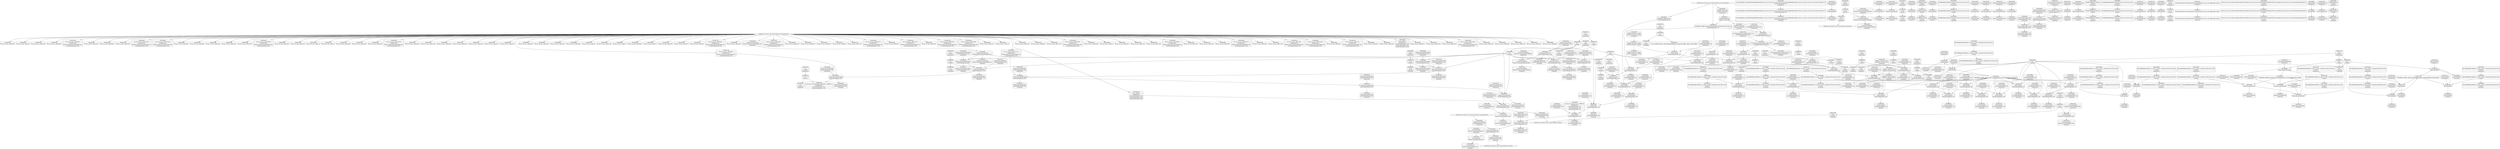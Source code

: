 digraph {
	CE0x3ee1120 [shape=record,shape=Mrecord,label="{CE0x3ee1120|current_sid:tmp2|*SummSink*}"]
	CE0x3ecebc0 [shape=record,shape=Mrecord,label="{CE0x3ecebc0|COLLAPSED:_GCMRE___llvm_gcov_ctr125_internal_global_11_x_i64_zeroinitializer:_elem_0:default:}"]
	CE0x3ec09f0 [shape=record,shape=Mrecord,label="{CE0x3ec09f0|current_sid:tmp6|security/selinux/hooks.c,218|*SummSource*}"]
	CE0x3ec8080 [shape=record,shape=Mrecord,label="{CE0x3ec8080|_ret_%struct.task_struct*_%tmp4,_!dbg_!27714|./arch/x86/include/asm/current.h,14|*SummSink*}"]
	CE0x3ededd0 [shape=record,shape=Mrecord,label="{CE0x3ededd0|current_sid:tmp1|*SummSink*}"]
	CE0x3eaffb0 [shape=record,shape=Mrecord,label="{CE0x3eaffb0|current_sid:tmp12|security/selinux/hooks.c,218|*SummSource*}"]
	CE0x3edcd40 [shape=record,shape=Mrecord,label="{CE0x3edcd40|_call_void_lockdep_rcu_suspicious(i8*_getelementptr_inbounds_(_25_x_i8_,_25_x_i8_*_.str3,_i32_0,_i32_0),_i32_218,_i8*_getelementptr_inbounds_(_45_x_i8_,_45_x_i8_*_.str12,_i32_0,_i32_0))_#10,_!dbg_!27727|security/selinux/hooks.c,218}"]
	CE0x3ee0820 [shape=record,shape=Mrecord,label="{CE0x3ee0820|current_sid:do.body|*SummSink*}"]
	CE0x3ecc060 [shape=record,shape=Mrecord,label="{CE0x3ecc060|i64_3|*Constant*|*SummSource*}"]
	CE0x3ebf080 [shape=record,shape=Mrecord,label="{CE0x3ebf080|80:_i32,_112:_i8*,_:_CRE_128,136_|*MultipleSource*|Function::selinux_sem_associate&Arg::sma::|security/selinux/hooks.c,5419}"]
	CE0x3eb4af0 [shape=record,shape=Mrecord,label="{CE0x3eb4af0|80:_i32,_112:_i8*,_:_CRE_40,41_}"]
	CE0x3eb73b0 [shape=record,shape=Mrecord,label="{CE0x3eb73b0|80:_i32,_112:_i8*,_:_CRE_72,73_|*MultipleSource*|Function::selinux_sem_associate&Arg::sma::|security/selinux/hooks.c,5419}"]
	CE0x3ebc6f0 [shape=record,shape=Mrecord,label="{CE0x3ebc6f0|selinux_sem_associate:tmp}"]
	CE0x3ebb890 [shape=record,shape=Mrecord,label="{CE0x3ebb890|80:_i32,_112:_i8*,_:_CRE_29,30_}"]
	CE0x3ef51b0 [shape=record,shape=Mrecord,label="{CE0x3ef51b0|i32_78|*Constant*|*SummSource*}"]
	CE0x3ec36b0 [shape=record,shape=Mrecord,label="{CE0x3ec36b0|avc_has_perm:requested|Function::avc_has_perm&Arg::requested::|*SummSink*}"]
	CE0x3eb4c20 [shape=record,shape=Mrecord,label="{CE0x3eb4c20|80:_i32,_112:_i8*,_:_CRE_41,42_}"]
	CE0x3ed1040 [shape=record,shape=Mrecord,label="{CE0x3ed1040|i32_3|*Constant*|*SummSource*}"]
	CE0x3effd10 [shape=record,shape=Mrecord,label="{CE0x3effd10|i64*_getelementptr_inbounds_(_11_x_i64_,_11_x_i64_*___llvm_gcov_ctr125,_i64_0,_i64_9)|*Constant*}"]
	CE0x3ef8870 [shape=record,shape=Mrecord,label="{CE0x3ef8870|i64*_getelementptr_inbounds_(_2_x_i64_,_2_x_i64_*___llvm_gcov_ctr98,_i64_0,_i64_0)|*Constant*|*SummSink*}"]
	CE0x3ebfc40 [shape=record,shape=Mrecord,label="{CE0x3ebfc40|_call_void_mcount()_#3|*SummSink*}"]
	CE0x3f007a0 [shape=record,shape=Mrecord,label="{CE0x3f007a0|current_sid:tmp18|security/selinux/hooks.c,218}"]
	CE0x3ec5bd0 [shape=record,shape=Mrecord,label="{CE0x3ec5bd0|4:_i32,_:_CRE_0,2_|*MultipleSource*|security/selinux/hooks.c,5419|security/selinux/hooks.c,5419|security/selinux/hooks.c,5424}"]
	CE0x3f01c50 [shape=record,shape=Mrecord,label="{CE0x3f01c50|current_sid:tmp14|security/selinux/hooks.c,218|*SummSource*}"]
	CE0x3ed0930 [shape=record,shape=Mrecord,label="{CE0x3ed0930|_ret_i32_%tmp24,_!dbg_!27742|security/selinux/hooks.c,220|*SummSink*}"]
	CE0x3f2fd00 [shape=record,shape=Mrecord,label="{CE0x3f2fd00|i64*_getelementptr_inbounds_(_2_x_i64_,_2_x_i64_*___llvm_gcov_ctr98,_i64_0,_i64_1)|*Constant*|*SummSink*}"]
	CE0x3ecafd0 [shape=record,shape=Mrecord,label="{CE0x3ecafd0|80:_i32,_112:_i8*,_:_CRE_56,57_}"]
	CE0x3ecd070 [shape=record,shape=Mrecord,label="{CE0x3ecd070|80:_i32,_112:_i8*,_:_CRE_27,28_}"]
	CE0x3ec8dc0 [shape=record,shape=Mrecord,label="{CE0x3ec8dc0|i64_5|*Constant*}"]
	CE0x3ee2080 [shape=record,shape=Mrecord,label="{CE0x3ee2080|current_sid:tmp3|*SummSource*}"]
	CE0x3edebb0 [shape=record,shape=Mrecord,label="{CE0x3edebb0|i64*_getelementptr_inbounds_(_11_x_i64_,_11_x_i64_*___llvm_gcov_ctr125,_i64_0,_i64_1)|*Constant*}"]
	CE0x3f01a80 [shape=record,shape=Mrecord,label="{CE0x3f01a80|current_sid:tmp14|security/selinux/hooks.c,218}"]
	CE0x3ebe830 [shape=record,shape=Mrecord,label="{CE0x3ebe830|selinux_sem_associate:bb}"]
	CE0x3ec3cf0 [shape=record,shape=Mrecord,label="{CE0x3ec3cf0|avc_has_perm:auditdata|Function::avc_has_perm&Arg::auditdata::|*SummSink*}"]
	CE0x3ebded0 [shape=record,shape=Mrecord,label="{CE0x3ebded0|selinux_sem_associate:tmp4|security/selinux/hooks.c,5419}"]
	CE0x3ec6870 [shape=record,shape=Mrecord,label="{CE0x3ec6870|i1_true|*Constant*|*SummSource*}"]
	CE0x3efc930 [shape=record,shape=Mrecord,label="{CE0x3efc930|i64*_getelementptr_inbounds_(_2_x_i64_,_2_x_i64_*___llvm_gcov_ctr98,_i64_0,_i64_1)|*Constant*|*SummSource*}"]
	CE0x3ee2b10 [shape=record,shape=Mrecord,label="{CE0x3ee2b10|i64_2|*Constant*}"]
	CE0x4bcd420 [shape=record,shape=Mrecord,label="{CE0x4bcd420|80:_i32,_112:_i8*,_:_CRE_22,23_}"]
	CE0x3ed0710 [shape=record,shape=Mrecord,label="{CE0x3ed0710|current_sid:entry|*SummSink*}"]
	CE0x3f00070 [shape=record,shape=Mrecord,label="{CE0x3f00070|i64*_getelementptr_inbounds_(_11_x_i64_,_11_x_i64_*___llvm_gcov_ctr125,_i64_0,_i64_9)|*Constant*|*SummSink*}"]
	CE0x3ebd320 [shape=record,shape=Mrecord,label="{CE0x3ebd320|80:_i32,_112:_i8*,_:_CRE_152,160_|*MultipleSource*|Function::selinux_sem_associate&Arg::sma::|security/selinux/hooks.c,5419}"]
	CE0x3ebe4c0 [shape=record,shape=Mrecord,label="{CE0x3ebe4c0|i32_1|*Constant*|*SummSource*}"]
	CE0x3ee1ba0 [shape=record,shape=Mrecord,label="{CE0x3ee1ba0|current_sid:do.body|*SummSource*}"]
	CE0x3ed42e0 [shape=record,shape=Mrecord,label="{CE0x3ed42e0|selinux_sem_associate:tmp5|security/selinux/hooks.c,5419|*SummSink*}"]
	CE0x3eccd50 [shape=record,shape=Mrecord,label="{CE0x3eccd50|80:_i32,_112:_i8*,_:_CRE_24,25_}"]
	CE0x3ef5ad0 [shape=record,shape=Mrecord,label="{CE0x3ef5ad0|i32_22|*Constant*}"]
	CE0x3eb5540 [shape=record,shape=Mrecord,label="{CE0x3eb5540|current_sid:tmp10|security/selinux/hooks.c,218|*SummSink*}"]
	CE0x3ef6e60 [shape=record,shape=Mrecord,label="{CE0x3ef6e60|current_sid:tmp23|security/selinux/hooks.c,218|*SummSink*}"]
	CE0x3ee1620 [shape=record,shape=Mrecord,label="{CE0x3ee1620|get_current:tmp3|*SummSource*}"]
	CE0x3ef8b60 [shape=record,shape=Mrecord,label="{CE0x3ef8b60|current_sid:tmp24|security/selinux/hooks.c,220}"]
	CE0x3ed4a70 [shape=record,shape=Mrecord,label="{CE0x3ed4a70|selinux_sem_associate:type|security/selinux/hooks.c,5421|*SummSink*}"]
	CE0x3ee1310 [shape=record,shape=Mrecord,label="{CE0x3ee1310|current_sid:tmp3}"]
	CE0x3eba4f0 [shape=record,shape=Mrecord,label="{CE0x3eba4f0|current_sid:call4|security/selinux/hooks.c,218|*SummSink*}"]
	CE0x3ef5820 [shape=record,shape=Mrecord,label="{CE0x3ef5820|current_sid:tmp21|security/selinux/hooks.c,218}"]
	CE0x3edaf70 [shape=record,shape=Mrecord,label="{CE0x3edaf70|0:_i8,_:_GCMR_current_sid.__warned_internal_global_i8_0,_section_.data.unlikely_,_align_1:_elem_0:default:}"]
	CE0x3ed2d20 [shape=record,shape=Mrecord,label="{CE0x3ed2d20|80:_i32,_112:_i8*,_:_CRE_59,60_}"]
	CE0x3ec2ff0 [shape=record,shape=Mrecord,label="{CE0x3ec2ff0|i32_64|*Constant*}"]
	CE0x3ec95b0 [shape=record,shape=Mrecord,label="{CE0x3ec95b0|80:_i32,_112:_i8*,_:_CRE_51,52_}"]
	CE0x3efc160 [shape=record,shape=Mrecord,label="{CE0x3efc160|current_sid:tmp15|security/selinux/hooks.c,218}"]
	CE0x3eb53c0 [shape=record,shape=Mrecord,label="{CE0x3eb53c0|current_sid:tmp10|security/selinux/hooks.c,218|*SummSource*}"]
	CE0x3ec7a00 [shape=record,shape=Mrecord,label="{CE0x3ec7a00|GLOBAL:get_current|*Constant*|*SummSink*}"]
	CE0x3efacb0 [shape=record,shape=Mrecord,label="{CE0x3efacb0|current_sid:if.then|*SummSink*}"]
	CE0x3f12200 [shape=record,shape=Mrecord,label="{CE0x3f12200|get_current:tmp2}"]
	CE0x3ec8820 [shape=record,shape=Mrecord,label="{CE0x3ec8820|i64_4|*Constant*}"]
	CE0x3ee2b80 [shape=record,shape=Mrecord,label="{CE0x3ee2b80|i64_2|*Constant*|*SummSource*}"]
	CE0x3ec69f0 [shape=record,shape=Mrecord,label="{CE0x3ec69f0|i1_true|*Constant*|*SummSink*}"]
	CE0x3ed5370 [shape=record,shape=Mrecord,label="{CE0x3ed5370|i8*_getelementptr_inbounds_(_25_x_i8_,_25_x_i8_*_.str3,_i32_0,_i32_0)|*Constant*}"]
	CE0x3ee18d0 [shape=record,shape=Mrecord,label="{CE0x3ee18d0|current_sid:do.end|*SummSource*}"]
	CE0x3eba620 [shape=record,shape=Mrecord,label="{CE0x3eba620|GLOBAL:get_current|*Constant*}"]
	CE0x3f306f0 [shape=record,shape=Mrecord,label="{CE0x3f306f0|_call_void_mcount()_#3}"]
	CE0x3eaec70 [shape=record,shape=Mrecord,label="{CE0x3eaec70|selinux_sem_associate:entry|*SummSink*}"]
	CE0x3eb8ea0 [shape=record,shape=Mrecord,label="{CE0x3eb8ea0|selinux_sem_associate:tmp3}"]
	CE0x3edf8c0 [shape=record,shape=Mrecord,label="{CE0x3edf8c0|0:_i32,_4:_i32,_8:_i32,_12:_i32,_:_CMRE_4,8_|*MultipleSource*|security/selinux/hooks.c,218|security/selinux/hooks.c,218|security/selinux/hooks.c,220}"]
	CE0x3ecec30 [shape=record,shape=Mrecord,label="{CE0x3ecec30|current_sid:tmp|*SummSource*}"]
	CE0x3ef6ce0 [shape=record,shape=Mrecord,label="{CE0x3ef6ce0|current_sid:tmp23|security/selinux/hooks.c,218|*SummSource*}"]
	CE0x3ea99d0 [shape=record,shape=Mrecord,label="{CE0x3ea99d0|avc_has_perm:entry|*SummSource*}"]
	CE0x3ebba70 [shape=record,shape=Mrecord,label="{CE0x3ebba70|80:_i32,_112:_i8*,_:_CRE_31,32_}"]
	CE0x3edcdb0 [shape=record,shape=Mrecord,label="{CE0x3edcdb0|_call_void_lockdep_rcu_suspicious(i8*_getelementptr_inbounds_(_25_x_i8_,_25_x_i8_*_.str3,_i32_0,_i32_0),_i32_218,_i8*_getelementptr_inbounds_(_45_x_i8_,_45_x_i8_*_.str12,_i32_0,_i32_0))_#10,_!dbg_!27727|security/selinux/hooks.c,218|*SummSource*}"]
	CE0x3ec56f0 [shape=record,shape=Mrecord,label="{CE0x3ec56f0|selinux_sem_associate:sid2|security/selinux/hooks.c,5424|*SummSink*}"]
	CE0x3ec9820 [shape=record,shape=Mrecord,label="{CE0x3ec9820|i64*_getelementptr_inbounds_(_2_x_i64_,_2_x_i64_*___llvm_gcov_ctr319,_i64_0,_i64_0)|*Constant*|*SummSource*}"]
	CE0x3ecef60 [shape=record,shape=Mrecord,label="{CE0x3ecef60|_ret_i32_%tmp24,_!dbg_!27742|security/selinux/hooks.c,220|*SummSource*}"]
	CE0x3eaf3e0 [shape=record,shape=Mrecord,label="{CE0x3eaf3e0|_ret_i32_%call3,_!dbg_!27729|security/selinux/hooks.c,5424|*SummSource*}"]
	CE0x3ecd8a0 [shape=record,shape=Mrecord,label="{CE0x3ecd8a0|selinux_sem_associate:tmp4|security/selinux/hooks.c,5419|*SummSource*}"]
	CE0x3edb130 [shape=record,shape=Mrecord,label="{CE0x3edb130|current_sid:tmp8|security/selinux/hooks.c,218|*SummSource*}"]
	CE0x3ebcae0 [shape=record,shape=Mrecord,label="{CE0x3ebcae0|i64*_getelementptr_inbounds_(_2_x_i64_,_2_x_i64_*___llvm_gcov_ctr319,_i64_0,_i64_0)|*Constant*|*SummSink*}"]
	CE0x3ef73c0 [shape=record,shape=Mrecord,label="{CE0x3ef73c0|i32_1|*Constant*}"]
	CE0x3ec4210 [shape=record,shape=Mrecord,label="{CE0x3ec4210|current_sid:bb|*SummSource*}"]
	CE0x3eb2680 [shape=record,shape=Mrecord,label="{CE0x3eb2680|selinux_sem_associate:ipc_id|security/selinux/hooks.c,5422}"]
	CE0x3eb6df0 [shape=record,shape=Mrecord,label="{CE0x3eb6df0|80:_i32,_112:_i8*,_:_CRE_68,69_}"]
	CE0x3ed0780 [shape=record,shape=Mrecord,label="{CE0x3ed0780|_ret_i32_%tmp24,_!dbg_!27742|security/selinux/hooks.c,220}"]
	CE0x3ecfc50 [shape=record,shape=Mrecord,label="{CE0x3ecfc50|80:_i32,_112:_i8*,_:_CRE_44,45_}"]
	CE0x3ed28d0 [shape=record,shape=Mrecord,label="{CE0x3ed28d0|selinux_sem_associate:call|security/selinux/hooks.c,5417|*SummSource*}"]
	CE0x3ebed30 [shape=record,shape=Mrecord,label="{CE0x3ebed30|80:_i32,_112:_i8*,_:_CRE_112,120_|*MultipleSource*|Function::selinux_sem_associate&Arg::sma::|security/selinux/hooks.c,5419}"]
	CE0x3eb1440 [shape=record,shape=Mrecord,label="{CE0x3eb1440|selinux_sem_associate:sem_perm1|security/selinux/hooks.c,5422|*SummSink*}"]
	CE0x3eb4e30 [shape=record,shape=Mrecord,label="{CE0x3eb4e30|i64_5|*Constant*|*SummSink*}"]
	CE0x3eaf580 [shape=record,shape=Mrecord,label="{CE0x3eaf580|_ret_i32_%call3,_!dbg_!27729|security/selinux/hooks.c,5424|*SummSink*}"]
	CE0x3f010c0 [shape=record,shape=Mrecord,label="{CE0x3f010c0|current_sid:tmp19|security/selinux/hooks.c,218|*SummSource*}"]
	CE0x3edab30 [shape=record,shape=Mrecord,label="{CE0x3edab30|GLOBAL:current_sid.__warned|Global_var:current_sid.__warned|*SummSink*}"]
	CE0x3ef5f40 [shape=record,shape=Mrecord,label="{CE0x3ef5f40|i32_22|*Constant*|*SummSink*}"]
	CE0x3ede600 [shape=record,shape=Mrecord,label="{CE0x3ede600|current_sid:tobool1|security/selinux/hooks.c,218|*SummSource*}"]
	CE0x3ecbb90 [shape=record,shape=Mrecord,label="{CE0x3ecbb90|80:_i32,_112:_i8*,_:_CRE_5,6_}"]
	CE0x3ede340 [shape=record,shape=Mrecord,label="{CE0x3ede340|current_sid:tobool1|security/selinux/hooks.c,218}"]
	CE0x3ee0b10 [shape=record,shape=Mrecord,label="{CE0x3ee0b10|current_sid:land.lhs.true2|*SummSink*}"]
	CE0x3eb2610 [shape=record,shape=Mrecord,label="{CE0x3eb2610|selinux_sem_associate:tmp6|security/selinux/hooks.c,5422|*SummSink*}"]
	CE0x3ebb7a0 [shape=record,shape=Mrecord,label="{CE0x3ebb7a0|80:_i32,_112:_i8*,_:_CRE_28,29_}"]
	CE0x3eb4370 [shape=record,shape=Mrecord,label="{CE0x3eb4370|i64*_getelementptr_inbounds_(_2_x_i64_,_2_x_i64_*___llvm_gcov_ctr319,_i64_0,_i64_1)|*Constant*|*SummSource*}"]
	CE0x3edc5b0 [shape=record,shape=Mrecord,label="{CE0x3edc5b0|i8_1|*Constant*}"]
	CE0x3ecb430 [shape=record,shape=Mrecord,label="{CE0x3ecb430|selinux_sem_associate:call|security/selinux/hooks.c,5417}"]
	CE0x3ed5760 [shape=record,shape=Mrecord,label="{CE0x3ed5760|GLOBAL:lockdep_rcu_suspicious|*Constant*}"]
	CE0x3ee0000 [shape=record,shape=Mrecord,label="{CE0x3ee0000|i64_1|*Constant*}"]
	CE0x3eff910 [shape=record,shape=Mrecord,label="{CE0x3eff910|i8*_getelementptr_inbounds_(_45_x_i8_,_45_x_i8_*_.str12,_i32_0,_i32_0)|*Constant*}"]
	CE0x3ec8ab0 [shape=record,shape=Mrecord,label="{CE0x3ec8ab0|i64_4|*Constant*|*SummSource*}"]
	CE0x3ec9220 [shape=record,shape=Mrecord,label="{CE0x3ec9220|80:_i32,_112:_i8*,_:_CRE_48,49_}"]
	CE0x3ea9590 [shape=record,shape=Mrecord,label="{CE0x3ea9590|selinux_sem_associate:key|security/selinux/hooks.c,5422|*SummSink*}"]
	CE0x3eb4290 [shape=record,shape=Mrecord,label="{CE0x3eb4290|selinux_sem_associate:ad|security/selinux/hooks.c, 5416|*SummSource*}"]
	CE0x3ec1580 [shape=record,shape=Mrecord,label="{CE0x3ec1580|80:_i32,_112:_i8*,_:_CRE_84,88_|*MultipleSource*|Function::selinux_sem_associate&Arg::sma::|security/selinux/hooks.c,5419}"]
	CE0x3eaee80 [shape=record,shape=Mrecord,label="{CE0x3eaee80|selinux_sem_associate:sma|Function::selinux_sem_associate&Arg::sma::}"]
	CE0x3ecd2f0 [shape=record,shape=Mrecord,label="{CE0x3ecd2f0|80:_i32,_112:_i8*,_:_CRE_12,13_}"]
	CE0x3ed2e50 [shape=record,shape=Mrecord,label="{CE0x3ed2e50|80:_i32,_112:_i8*,_:_CRE_60,61_}"]
	CE0x3f01780 [shape=record,shape=Mrecord,label="{CE0x3f01780|current_sid:tmp13|security/selinux/hooks.c,218|*SummSource*}"]
	CE0x3ec4990 [shape=record,shape=Mrecord,label="{CE0x3ec4990|selinux_sem_associate:u|security/selinux/hooks.c,5422|*SummSource*}"]
	CE0x3ee1860 [shape=record,shape=Mrecord,label="{CE0x3ee1860|current_sid:land.lhs.true|*SummSink*}"]
	CE0x3ef6130 [shape=record,shape=Mrecord,label="{CE0x3ef6130|COLLAPSED:_CMRE:_elem_0::|security/selinux/hooks.c,218}"]
	CE0x3eafa90 [shape=record,shape=Mrecord,label="{CE0x3eafa90|current_sid:bb}"]
	CE0x4bcd510 [shape=record,shape=Mrecord,label="{CE0x4bcd510|80:_i32,_112:_i8*,_:_CRE_23,24_}"]
	CE0x3eb37a0 [shape=record,shape=Mrecord,label="{CE0x3eb37a0|selinux_sem_associate:entry|*SummSource*}"]
	CE0x3eb4ed0 [shape=record,shape=Mrecord,label="{CE0x3eb4ed0|current_sid:tmp9|security/selinux/hooks.c,218}"]
	CE0x3ec3b30 [shape=record,shape=Mrecord,label="{CE0x3ec3b30|avc_has_perm:auditdata|Function::avc_has_perm&Arg::auditdata::}"]
	CE0x3ebeed0 [shape=record,shape=Mrecord,label="{CE0x3ebeed0|80:_i32,_112:_i8*,_:_CRE_120,128_|*MultipleSource*|Function::selinux_sem_associate&Arg::sma::|security/selinux/hooks.c,5419}"]
	CE0x3ed1410 [shape=record,shape=Mrecord,label="{CE0x3ed1410|selinux_sem_associate:key|security/selinux/hooks.c,5422|*SummSource*}"]
	CE0x3ebd810 [shape=record,shape=Mrecord,label="{CE0x3ebd810|80:_i32,_112:_i8*,_:_CRE_176,184_|*MultipleSource*|Function::selinux_sem_associate&Arg::sma::|security/selinux/hooks.c,5419}"]
	CE0x3ec7c20 [shape=record,shape=Mrecord,label="{CE0x3ec7c20|get_current:entry|*SummSource*}"]
	CE0x3f117d0 [shape=record,shape=Mrecord,label="{CE0x3f117d0|COLLAPSED:_GCMRE___llvm_gcov_ctr98_internal_global_2_x_i64_zeroinitializer:_elem_0:default:}"]
	"CONST[source:0(mediator),value:0(static)][purpose:{operation}]"
	CE0x3ed2f80 [shape=record,shape=Mrecord,label="{CE0x3ed2f80|80:_i32,_112:_i8*,_:_CRE_61,62_}"]
	CE0x5ba6ab0 [shape=record,shape=Mrecord,label="{CE0x5ba6ab0|selinux_sem_associate:sma|Function::selinux_sem_associate&Arg::sma::|*SummSource*}"]
	CE0x3eb49c0 [shape=record,shape=Mrecord,label="{CE0x3eb49c0|80:_i32,_112:_i8*,_:_CRE_39,40_}"]
	CE0x3ec9480 [shape=record,shape=Mrecord,label="{CE0x3ec9480|80:_i32,_112:_i8*,_:_CRE_50,51_}"]
	CE0x3eac3f0 [shape=record,shape=Mrecord,label="{CE0x3eac3f0|current_sid:entry|*SummSource*}"]
	CE0x3eac350 [shape=record,shape=Mrecord,label="{CE0x3eac350|current_sid:entry}"]
	CE0x3ec0ec0 [shape=record,shape=Mrecord,label="{CE0x3ec0ec0|current_sid:tmp7|security/selinux/hooks.c,218|*SummSource*}"]
	CE0x3ec0490 [shape=record,shape=Mrecord,label="{CE0x3ec0490|current_sid:tmp5|security/selinux/hooks.c,218|*SummSource*}"]
	CE0x3ed2860 [shape=record,shape=Mrecord,label="{CE0x3ed2860|selinux_sem_associate:call|security/selinux/hooks.c,5417|*SummSink*}"]
	CE0x3ed18d0 [shape=record,shape=Mrecord,label="{CE0x3ed18d0|avc_has_perm:entry|*SummSink*}"]
	CE0x3f01500 [shape=record,shape=Mrecord,label="{CE0x3f01500|current_sid:tmp20|security/selinux/hooks.c,218}"]
	CE0x3ec86f0 [shape=record,shape=Mrecord,label="{CE0x3ec86f0|current_sid:tobool1|security/selinux/hooks.c,218|*SummSink*}"]
	CE0x3ebaa60 [shape=record,shape=Mrecord,label="{CE0x3ebaa60|selinux_sem_associate:ad|security/selinux/hooks.c, 5416}"]
	CE0x3efa800 [shape=record,shape=Mrecord,label="{CE0x3efa800|GLOBAL:current_task|Global_var:current_task}"]
	CE0x3ec4b00 [shape=record,shape=Mrecord,label="{CE0x3ec4b00|selinux_sem_associate:u|security/selinux/hooks.c,5422|*SummSink*}"]
	CE0x3eb1000 [shape=record,shape=Mrecord,label="{CE0x3eb1000|current_sid:if.end}"]
	CE0x3efb340 [shape=record,shape=Mrecord,label="{CE0x3efb340|current_sid:bb|*SummSink*}"]
	CE0x3eb4d50 [shape=record,shape=Mrecord,label="{CE0x3eb4d50|80:_i32,_112:_i8*,_:_CRE_42,43_}"]
	CE0x3eb5a40 [shape=record,shape=Mrecord,label="{CE0x3eb5a40|80:_i32,_112:_i8*,_:_CRE_35,36_}"]
	CE0x3ef5440 [shape=record,shape=Mrecord,label="{CE0x3ef5440|current_sid:cred|security/selinux/hooks.c,218|*SummSource*}"]
	CE0x3ebd4c0 [shape=record,shape=Mrecord,label="{CE0x3ebd4c0|80:_i32,_112:_i8*,_:_CRE_160,168_|*MultipleSource*|Function::selinux_sem_associate&Arg::sma::|security/selinux/hooks.c,5419}"]
	CE0x3ebe0d0 [shape=record,shape=Mrecord,label="{CE0x3ebe0d0|current_sid:call|security/selinux/hooks.c,218|*SummSource*}"]
	CE0x3eb5670 [shape=record,shape=Mrecord,label="{CE0x3eb5670|current_sid:tmp11|security/selinux/hooks.c,218}"]
	CE0x3ed48d0 [shape=record,shape=Mrecord,label="{CE0x3ed48d0|selinux_sem_associate:type|security/selinux/hooks.c,5421|*SummSource*}"]
	CE0x3eba8c0 [shape=record,shape=Mrecord,label="{CE0x3eba8c0|GLOBAL:get_current|*Constant*|*SummSource*}"]
	CE0x3ef5140 [shape=record,shape=Mrecord,label="{CE0x3ef5140|i32_78|*Constant*|*SummSink*}"]
	CE0x3edc780 [shape=record,shape=Mrecord,label="{CE0x3edc780|i8_1|*Constant*|*SummSource*}"]
	CE0x3ef6850 [shape=record,shape=Mrecord,label="{CE0x3ef6850|current_sid:tmp22|security/selinux/hooks.c,218|*SummSource*}"]
	CE0x3ec38c0 [shape=record,shape=Mrecord,label="{CE0x3ec38c0|avc_has_perm:requested|Function::avc_has_perm&Arg::requested::|*SummSource*}"]
	CE0x3ee1040 [shape=record,shape=Mrecord,label="{CE0x3ee1040|current_sid:tmp2}"]
	CE0x3efc240 [shape=record,shape=Mrecord,label="{CE0x3efc240|current_sid:tmp15|security/selinux/hooks.c,218|*SummSink*}"]
	CE0x3f30630 [shape=record,shape=Mrecord,label="{CE0x3f30630|get_current:tmp3|*SummSink*}"]
	CE0x3ef8c50 [shape=record,shape=Mrecord,label="{CE0x3ef8c50|current_sid:tmp24|security/selinux/hooks.c,220|*SummSource*}"]
	CE0x3ec4fa0 [shape=record,shape=Mrecord,label="{CE0x3ec4fa0|selinux_sem_associate:ipc_id|security/selinux/hooks.c,5422|*SummSink*}"]
	CE0x3ebbb60 [shape=record,shape=Mrecord,label="{CE0x3ebbb60|80:_i32,_112:_i8*,_:_CRE_32,33_}"]
	CE0x3ed5900 [shape=record,shape=Mrecord,label="{CE0x3ed5900|GLOBAL:lockdep_rcu_suspicious|*Constant*|*SummSink*}"]
	CE0x3ef69c0 [shape=record,shape=Mrecord,label="{CE0x3ef69c0|current_sid:tmp23|security/selinux/hooks.c,218}"]
	CE0x3ef5bc0 [shape=record,shape=Mrecord,label="{CE0x3ef5bc0|current_sid:tmp21|security/selinux/hooks.c,218|*SummSink*}"]
	CE0x3eac5c0 [shape=record,shape=Mrecord,label="{CE0x3eac5c0|selinux_sem_associate:bb|*SummSink*}"]
	CE0x53c1240 [shape=record,shape=Mrecord,label="{CE0x53c1240|i64_1|*Constant*|*SummSource*}"]
	CE0x3ecd3e0 [shape=record,shape=Mrecord,label="{CE0x3ecd3e0|80:_i32,_112:_i8*,_:_CRE_13,14_}"]
	CE0x3ee2450 [shape=record,shape=Mrecord,label="{CE0x3ee2450|get_current:tmp1|*SummSink*}"]
	CE0x3ec3540 [shape=record,shape=Mrecord,label="{CE0x3ec3540|i32_64|*Constant*|*SummSink*}"]
	CE0x3ef7540 [shape=record,shape=Mrecord,label="{CE0x3ef7540|current_sid:sid|security/selinux/hooks.c,220}"]
	CE0x37ac040 [shape=record,shape=Mrecord,label="{CE0x37ac040|80:_i32,_112:_i8*,_:_CRE_2,3_}"]
	CE0x3eacb60 [shape=record,shape=Mrecord,label="{CE0x3eacb60|selinux_sem_associate:entry}"]
	CE0x3ef62a0 [shape=record,shape=Mrecord,label="{CE0x3ef62a0|current_sid:security|security/selinux/hooks.c,218}"]
	CE0x3ed34c0 [shape=record,shape=Mrecord,label="{CE0x3ed34c0|current_sid:call|security/selinux/hooks.c,218}"]
	CE0x3ecbc30 [shape=record,shape=Mrecord,label="{CE0x3ecbc30|80:_i32,_112:_i8*,_:_CRE_6,7_}"]
	CE0x3eda800 [shape=record,shape=Mrecord,label="{CE0x3eda800|current_sid:call4|security/selinux/hooks.c,218}"]
	CE0x3ed5a20 [shape=record,shape=Mrecord,label="{CE0x3ed5a20|i32_218|*Constant*}"]
	CE0x3ec3460 [shape=record,shape=Mrecord,label="{CE0x3ec3460|i32_64|*Constant*|*SummSource*}"]
	CE0x3ec9350 [shape=record,shape=Mrecord,label="{CE0x3ec9350|80:_i32,_112:_i8*,_:_CRE_49,50_}"]
	CE0x3eb1a60 [shape=record,shape=Mrecord,label="{CE0x3eb1a60|0:_i8,_8:_i32,_24:_%struct.selinux_audit_data*,_:_SCMRE_0,1_|*MultipleSource*|security/selinux/hooks.c,5421|security/selinux/hooks.c, 5416}"]
	CE0x3eb28d0 [shape=record,shape=Mrecord,label="{CE0x3eb28d0|selinux_sem_associate:sem_perm1|security/selinux/hooks.c,5422}"]
	CE0x3f000e0 [shape=record,shape=Mrecord,label="{CE0x3f000e0|current_sid:tmp17|security/selinux/hooks.c,218}"]
	"CONST[source:0(mediator),value:2(dynamic)][purpose:{object}]"
	CE0x3ec6b20 [shape=record,shape=Mrecord,label="{CE0x3ec6b20|i64*_getelementptr_inbounds_(_11_x_i64_,_11_x_i64_*___llvm_gcov_ctr125,_i64_0,_i64_8)|*Constant*|*SummSink*}"]
	CE0x3eff9d0 [shape=record,shape=Mrecord,label="{CE0x3eff9d0|i8*_getelementptr_inbounds_(_45_x_i8_,_45_x_i8_*_.str12,_i32_0,_i32_0)|*Constant*|*SummSource*}"]
	CE0x3ecc2a0 [shape=record,shape=Mrecord,label="{CE0x3ecc2a0|current_sid:tmp4|security/selinux/hooks.c,218|*SummSource*}"]
	CE0x3ecde40 [shape=record,shape=Mrecord,label="{CE0x3ecde40|avc_has_perm:tsid|Function::avc_has_perm&Arg::tsid::}"]
	CE0x3ed65d0 [shape=record,shape=Mrecord,label="{CE0x3ed65d0|current_sid:tobool|security/selinux/hooks.c,218}"]
	CE0x3efabe0 [shape=record,shape=Mrecord,label="{CE0x3efabe0|current_sid:if.then|*SummSource*}"]
	CE0x3ee2180 [shape=record,shape=Mrecord,label="{CE0x3ee2180|current_sid:tmp3|*SummSink*}"]
	CE0x3eb1fc0 [shape=record,shape=Mrecord,label="{CE0x3eb1fc0|i8_4|*Constant*|*SummSource*}"]
	CE0x3ef59a0 [shape=record,shape=Mrecord,label="{CE0x3ef59a0|current_sid:tmp21|security/selinux/hooks.c,218|*SummSource*}"]
	CE0x3ecce90 [shape=record,shape=Mrecord,label="{CE0x3ecce90|80:_i32,_112:_i8*,_:_CRE_25,26_}"]
	CE0x3ec5530 [shape=record,shape=Mrecord,label="{CE0x3ec5530|selinux_sem_associate:sid2|security/selinux/hooks.c,5424|*SummSource*}"]
	CE0x3efadc0 [shape=record,shape=Mrecord,label="{CE0x3efadc0|i64*_getelementptr_inbounds_(_11_x_i64_,_11_x_i64_*___llvm_gcov_ctr125,_i64_0,_i64_0)|*Constant*}"]
	CE0x3f25de0 [shape=record,shape=Mrecord,label="{CE0x3f25de0|get_current:tmp2|*SummSink*}"]
	CE0x3eb04c0 [shape=record,shape=Mrecord,label="{CE0x3eb04c0|i64*_getelementptr_inbounds_(_11_x_i64_,_11_x_i64_*___llvm_gcov_ctr125,_i64_0,_i64_6)|*Constant*|*SummSource*}"]
	CE0x3ebf770 [shape=record,shape=Mrecord,label="{CE0x3ebf770|%struct.task_struct*_(%struct.task_struct**)*_asm_movq_%gs:$_1:P_,$0_,_r,im,_dirflag_,_fpsr_,_flags_}"]
	CE0x3ed30b0 [shape=record,shape=Mrecord,label="{CE0x3ed30b0|80:_i32,_112:_i8*,_:_CRE_62,63_}"]
	CE0x3ebf260 [shape=record,shape=Mrecord,label="{CE0x3ebf260|80:_i32,_112:_i8*,_:_CRE_136,144_|*MultipleSource*|Function::selinux_sem_associate&Arg::sma::|security/selinux/hooks.c,5419}"]
	CE0x3ec8be0 [shape=record,shape=Mrecord,label="{CE0x3ec8be0|i64_4|*Constant*|*SummSink*}"]
	CE0x3eb0130 [shape=record,shape=Mrecord,label="{CE0x3eb0130|current_sid:tmp12|security/selinux/hooks.c,218|*SummSink*}"]
	CE0x3ecad70 [shape=record,shape=Mrecord,label="{CE0x3ecad70|80:_i32,_112:_i8*,_:_CRE_54,55_}"]
	CE0x3ec1430 [shape=record,shape=Mrecord,label="{CE0x3ec1430|80:_i32,_112:_i8*,_:_CRE_80,84_|*MultipleSource*|Function::selinux_sem_associate&Arg::sma::|security/selinux/hooks.c,5419}"]
	CE0x3ecb100 [shape=record,shape=Mrecord,label="{CE0x3ecb100|80:_i32,_112:_i8*,_:_CRE_57,58_}"]
	CE0x3eb1170 [shape=record,shape=Mrecord,label="{CE0x3eb1170|current_sid:land.lhs.true|*SummSource*}"]
	"CONST[source:1(input),value:2(dynamic)][purpose:{object}][SrcIdx:0]"
	CE0x3ebfdc0 [shape=record,shape=Mrecord,label="{CE0x3ebfdc0|80:_i32,_112:_i8*,_:_CRE_63,64_}"]
	CE0x3edc2a0 [shape=record,shape=Mrecord,label="{CE0x3edc2a0|current_sid:tmp16|security/selinux/hooks.c,218|*SummSource*}"]
	CE0x3ebdd60 [shape=record,shape=Mrecord,label="{CE0x3ebdd60|i32_10|*Constant*|*SummSource*}"]
	CE0x3ed1610 [shape=record,shape=Mrecord,label="{CE0x3ed1610|avc_has_perm:entry}"]
	CE0x3ee0900 [shape=record,shape=Mrecord,label="{CE0x3ee0900|current_sid:land.lhs.true2}"]
	CE0x3ed5650 [shape=record,shape=Mrecord,label="{CE0x3ed5650|i8*_getelementptr_inbounds_(_25_x_i8_,_25_x_i8_*_.str3,_i32_0,_i32_0)|*Constant*|*SummSink*}"]
	CE0x3ecac40 [shape=record,shape=Mrecord,label="{CE0x3ecac40|80:_i32,_112:_i8*,_:_CRE_53,54_}"]
	CE0x3eceb50 [shape=record,shape=Mrecord,label="{CE0x3eceb50|current_sid:tmp}"]
	CE0x3edb6f0 [shape=record,shape=Mrecord,label="{CE0x3edb6f0|i64_0|*Constant*|*SummSink*}"]
	CE0x3ec5ec0 [shape=record,shape=Mrecord,label="{CE0x3ec5ec0|selinux_sem_associate:call3|security/selinux/hooks.c,5424}"]
	CE0x3ec3ba0 [shape=record,shape=Mrecord,label="{CE0x3ec3ba0|avc_has_perm:auditdata|Function::avc_has_perm&Arg::auditdata::|*SummSource*}"]
	CE0x3f01710 [shape=record,shape=Mrecord,label="{CE0x3f01710|current_sid:tmp13|security/selinux/hooks.c,218}"]
	CE0x3eb5d50 [shape=record,shape=Mrecord,label="{CE0x3eb5d50|current_sid:call|security/selinux/hooks.c,218|*SummSink*}"]
	CE0x3ee2970 [shape=record,shape=Mrecord,label="{CE0x3ee2970|current_sid:tobool|security/selinux/hooks.c,218|*SummSource*}"]
	CE0x3ec7d40 [shape=record,shape=Mrecord,label="{CE0x3ec7d40|get_current:entry|*SummSink*}"]
	CE0x3eb7280 [shape=record,shape=Mrecord,label="{CE0x3eb7280|i32_10|*Constant*}"]
	CE0x3ef9240 [shape=record,shape=Mrecord,label="{CE0x3ef9240|i64*_getelementptr_inbounds_(_2_x_i64_,_2_x_i64_*___llvm_gcov_ctr98,_i64_0,_i64_0)|*Constant*|*SummSource*}"]
	CE0x3ea9890 [shape=record,shape=Mrecord,label="{CE0x3ea9890|i32_(i32,_i32,_i16,_i32,_%struct.common_audit_data*)*_bitcast_(i32_(i32,_i32,_i16,_i32,_%struct.common_audit_data.495*)*_avc_has_perm_to_i32_(i32,_i32,_i16,_i32,_%struct.common_audit_data*)*)|*Constant*|*SummSource*}"]
	CE0x3edc900 [shape=record,shape=Mrecord,label="{CE0x3edc900|i8_1|*Constant*|*SummSink*}"]
	CE0x3ec1170 [shape=record,shape=Mrecord,label="{CE0x3ec1170|GLOBAL:current_sid.__warned|Global_var:current_sid.__warned}"]
	CE0x5ba6b20 [shape=record,shape=Mrecord,label="{CE0x5ba6b20|selinux_sem_associate:sma|Function::selinux_sem_associate&Arg::sma::|*SummSink*}"]
	CE0x4bcd1a0 [shape=record,shape=Mrecord,label="{CE0x4bcd1a0|80:_i32,_112:_i8*,_:_CRE_19,20_}"]
	CE0x3ef6380 [shape=record,shape=Mrecord,label="{CE0x3ef6380|current_sid:security|security/selinux/hooks.c,218|*SummSink*}"]
	CE0x3ebe450 [shape=record,shape=Mrecord,label="{CE0x3ebe450|i32_1|*Constant*}"]
	CE0x3ef9110 [shape=record,shape=Mrecord,label="{CE0x3ef9110|get_current:bb|*SummSink*}"]
	CE0x3ed1e40 [shape=record,shape=Mrecord,label="{CE0x3ed1e40|80:_i32,_112:_i8*,_:_CRE_16,17_}"]
	CE0x3ec3060 [shape=record,shape=Mrecord,label="{CE0x3ec3060|avc_has_perm:tclass|Function::avc_has_perm&Arg::tclass::|*SummSource*}"]
	CE0x3ec3100 [shape=record,shape=Mrecord,label="{CE0x3ec3100|avc_has_perm:tclass|Function::avc_has_perm&Arg::tclass::|*SummSink*}"]
	CE0x3eb0260 [shape=record,shape=Mrecord,label="{CE0x3eb0260|i64*_getelementptr_inbounds_(_11_x_i64_,_11_x_i64_*___llvm_gcov_ctr125,_i64_0,_i64_6)|*Constant*}"]
	CE0x3eca9d0 [shape=record,shape=Mrecord,label="{CE0x3eca9d0|i64*_getelementptr_inbounds_(_2_x_i64_,_2_x_i64_*___llvm_gcov_ctr319,_i64_0,_i64_1)|*Constant*|*SummSink*}"]
	CE0x3ec6dd0 [shape=record,shape=Mrecord,label="{CE0x3ec6dd0|i64*_getelementptr_inbounds_(_11_x_i64_,_11_x_i64_*___llvm_gcov_ctr125,_i64_0,_i64_8)|*Constant*|*SummSource*}"]
	CE0x3ed6ab0 [shape=record,shape=Mrecord,label="{CE0x3ed6ab0|current_sid:tmp20|security/selinux/hooks.c,218|*SummSource*}"]
	CE0x3ecd970 [shape=record,shape=Mrecord,label="{CE0x3ecd970|selinux_sem_associate:tmp4|security/selinux/hooks.c,5419|*SummSink*}"]
	CE0x3f00c40 [shape=record,shape=Mrecord,label="{CE0x3f00c40|current_sid:tmp19|security/selinux/hooks.c,218}"]
	CE0x3ef66d0 [shape=record,shape=Mrecord,label="{CE0x3ef66d0|current_sid:tmp22|security/selinux/hooks.c,218}"]
	CE0x3ec0500 [shape=record,shape=Mrecord,label="{CE0x3ec0500|current_sid:tmp5|security/selinux/hooks.c,218|*SummSink*}"]
	CE0x4bcd240 [shape=record,shape=Mrecord,label="{CE0x4bcd240|80:_i32,_112:_i8*,_:_CRE_20,21_}"]
	CE0x3ed33d0 [shape=record,shape=Mrecord,label="{CE0x3ed33d0|_call_void_mcount()_#3|*SummSink*}"]
	CE0x3eb4fd0 [shape=record,shape=Mrecord,label="{CE0x3eb4fd0|current_sid:tmp9|security/selinux/hooks.c,218|*SummSource*}"]
	CE0x3ecdff0 [shape=record,shape=Mrecord,label="{CE0x3ecdff0|avc_has_perm:tsid|Function::avc_has_perm&Arg::tsid::|*SummSource*}"]
	CE0x3eac290 [shape=record,shape=Mrecord,label="{CE0x3eac290|GLOBAL:current_sid|*Constant*|*SummSink*}"]
	CE0x3ebfec0 [shape=record,shape=Mrecord,label="{CE0x3ebfec0|80:_i32,_112:_i8*,_:_CRE_64,65_}"]
	CE0x3ec6360 [shape=record,shape=Mrecord,label="{CE0x3ec6360|selinux_sem_associate:tmp7|security/selinux/hooks.c,5424|*SummSink*}"]
	CE0x3ef8f90 [shape=record,shape=Mrecord,label="{CE0x3ef8f90|get_current:bb|*SummSource*}"]
	CE0x3ec2ef0 [shape=record,shape=Mrecord,label="{CE0x3ec2ef0|avc_has_perm:tclass|Function::avc_has_perm&Arg::tclass::}"]
	CE0x53c11d0 [shape=record,shape=Mrecord,label="{CE0x53c11d0|selinux_sem_associate:tmp|*SummSink*}"]
	CE0x3edbcf0 [shape=record,shape=Mrecord,label="{CE0x3edbcf0|current_sid:tmp7|security/selinux/hooks.c,218}"]
	CE0x3ecaea0 [shape=record,shape=Mrecord,label="{CE0x3ecaea0|80:_i32,_112:_i8*,_:_CRE_55,56_}"]
	CE0x3ec4f30 [shape=record,shape=Mrecord,label="{CE0x3ec4f30|selinux_sem_associate:ipc_id|security/selinux/hooks.c,5422|*SummSource*}"]
	CE0x3eb5950 [shape=record,shape=Mrecord,label="{CE0x3eb5950|80:_i32,_112:_i8*,_:_CRE_34,35_}"]
	CE0x3eb4890 [shape=record,shape=Mrecord,label="{CE0x3eb4890|80:_i32,_112:_i8*,_:_CRE_38,39_}"]
	CE0x3ec0cf0 [shape=record,shape=Mrecord,label="{CE0x3ec0cf0|80:_i32,_112:_i8*,_:_CRE_4,5_}"]
	CE0x3edb380 [shape=record,shape=Mrecord,label="{CE0x3edb380|_call_void_mcount()_#3|*SummSink*}"]
	CE0x3edc480 [shape=record,shape=Mrecord,label="{CE0x3edc480|current_sid:tmp16|security/selinux/hooks.c,218|*SummSink*}"]
	CE0x3ee00e0 [shape=record,shape=Mrecord,label="{CE0x3ee00e0|current_sid:tmp1|*SummSource*}"]
	CE0x3eac4d0 [shape=record,shape=Mrecord,label="{CE0x3eac4d0|selinux_sem_associate:bb|*SummSource*}"]
	CE0x3eb50a0 [shape=record,shape=Mrecord,label="{CE0x3eb50a0|current_sid:tmp9|security/selinux/hooks.c,218|*SummSink*}"]
	CE0x3eb10d0 [shape=record,shape=Mrecord,label="{CE0x3eb10d0|current_sid:land.lhs.true}"]
	CE0x3eb0770 [shape=record,shape=Mrecord,label="{CE0x3eb0770|i64*_getelementptr_inbounds_(_11_x_i64_,_11_x_i64_*___llvm_gcov_ctr125,_i64_0,_i64_6)|*Constant*|*SummSink*}"]
	CE0x3eb4300 [shape=record,shape=Mrecord,label="{CE0x3eb4300|selinux_sem_associate:ad|security/selinux/hooks.c, 5416|*SummSink*}"]
	CE0x3f00b10 [shape=record,shape=Mrecord,label="{CE0x3f00b10|current_sid:tmp18|security/selinux/hooks.c,218|*SummSink*}"]
	CE0x3efa900 [shape=record,shape=Mrecord,label="{CE0x3efa900|GLOBAL:current_task|Global_var:current_task|*SummSource*}"]
	CE0x3ed3740 [shape=record,shape=Mrecord,label="{CE0x3ed3740|i64_1|*Constant*}"]
	CE0x3ee0a70 [shape=record,shape=Mrecord,label="{CE0x3ee0a70|current_sid:land.lhs.true2|*SummSource*}"]
	CE0x3ef5510 [shape=record,shape=Mrecord,label="{CE0x3ef5510|current_sid:cred|security/selinux/hooks.c,218|*SummSink*}"]
	CE0x3ed31d0 [shape=record,shape=Mrecord,label="{CE0x3ed31d0|i64*_getelementptr_inbounds_(_2_x_i64_,_2_x_i64_*___llvm_gcov_ctr319,_i64_0,_i64_1)|*Constant*}"]
	CE0x3ee5310 [shape=record,shape=Mrecord,label="{CE0x3ee5310|selinux_sem_associate:tmp|*SummSource*}"]
	CE0x3ecd700 [shape=record,shape=Mrecord,label="{CE0x3ecd700|selinux_sem_associate:security|security/selinux/hooks.c,5419|*SummSource*}"]
	CE0x3eff720 [shape=record,shape=Mrecord,label="{CE0x3eff720|i32_218|*Constant*|*SummSink*}"]
	CE0x3ec7dd0 [shape=record,shape=Mrecord,label="{CE0x3ec7dd0|_ret_%struct.task_struct*_%tmp4,_!dbg_!27714|./arch/x86/include/asm/current.h,14|*SummSource*}"]
	CE0x3edef50 [shape=record,shape=Mrecord,label="{CE0x3edef50|i64*_getelementptr_inbounds_(_11_x_i64_,_11_x_i64_*___llvm_gcov_ctr125,_i64_0,_i64_1)|*Constant*|*SummSource*}"]
	CE0x3f11840 [shape=record,shape=Mrecord,label="{CE0x3f11840|get_current:tmp|*SummSource*}"]
	CE0x3ecf050 [shape=record,shape=Mrecord,label="{CE0x3ecf050|i32_0|*Constant*}"]
	CE0x3ed1290 [shape=record,shape=Mrecord,label="{CE0x3ed1290|i32_3|*Constant*|*SummSink*}"]
	CE0x3f11c20 [shape=record,shape=Mrecord,label="{CE0x3f11c20|get_current:tmp}"]
	CE0x3ece120 [shape=record,shape=Mrecord,label="{CE0x3ece120|avc_has_perm:tsid|Function::avc_has_perm&Arg::tsid::|*SummSink*}"]
	CE0x3ecc600 [shape=record,shape=Mrecord,label="{CE0x3ecc600|i64_0|*Constant*|*SummSource*}"]
	CE0x3ec2c50 [shape=record,shape=Mrecord,label="{CE0x3ec2c50|i16_25|*Constant*|*SummSource*}"]
	CE0x3ee10b0 [shape=record,shape=Mrecord,label="{CE0x3ee10b0|current_sid:tmp2|*SummSource*}"]
	CE0x3f004a0 [shape=record,shape=Mrecord,label="{CE0x3f004a0|current_sid:tmp17|security/selinux/hooks.c,218|*SummSource*}"]
	CE0x3ec8d50 [shape=record,shape=Mrecord,label="{CE0x3ec8d50|current_sid:tmp10|security/selinux/hooks.c,218}"]
	CE0x3ec1040 [shape=record,shape=Mrecord,label="{CE0x3ec1040|current_sid:tmp7|security/selinux/hooks.c,218|*SummSink*}"]
	CE0x3f30590 [shape=record,shape=Mrecord,label="{CE0x3f30590|get_current:tmp3}"]
	CE0x3f01dd0 [shape=record,shape=Mrecord,label="{CE0x3f01dd0|current_sid:tmp14|security/selinux/hooks.c,218|*SummSink*}"]
	CE0x3eaf090 [shape=record,shape=Mrecord,label="{CE0x3eaf090|selinux_sem_associate:tmp1|*SummSource*}"]
	CE0x3ec97b0 [shape=record,shape=Mrecord,label="{CE0x3ec97b0|i64*_getelementptr_inbounds_(_2_x_i64_,_2_x_i64_*___llvm_gcov_ctr319,_i64_0,_i64_0)|*Constant*}"]
	CE0x3ee1a10 [shape=record,shape=Mrecord,label="{CE0x3ee1a10|current_sid:do.end|*SummSink*}"]
	CE0x3eb5c60 [shape=record,shape=Mrecord,label="{CE0x3eb5c60|80:_i32,_112:_i8*,_:_CRE_37,38_}"]
	CE0x3ea9410 [shape=record,shape=Mrecord,label="{CE0x3ea9410|i32_(i32,_i32,_i16,_i32,_%struct.common_audit_data*)*_bitcast_(i32_(i32,_i32,_i16,_i32,_%struct.common_audit_data.495*)*_avc_has_perm_to_i32_(i32,_i32,_i16,_i32,_%struct.common_audit_data*)*)|*Constant*}"]
	CE0x3ebc760 [shape=record,shape=Mrecord,label="{CE0x3ebc760|COLLAPSED:_GCMRE___llvm_gcov_ctr319_internal_global_2_x_i64_zeroinitializer:_elem_0:default:}"]
	CE0x3edb940 [shape=record,shape=Mrecord,label="{CE0x3edb940|GLOBAL:__llvm_gcov_ctr125|Global_var:__llvm_gcov_ctr125}"]
	CE0x3ec66a0 [shape=record,shape=Mrecord,label="{CE0x3ec66a0|i1_true|*Constant*}"]
	CE0x3eb8340 [shape=record,shape=Mrecord,label="{CE0x3eb8340|i32_0|*Constant*|*SummSource*}"]
	CE0x3eb1e30 [shape=record,shape=Mrecord,label="{CE0x3eb1e30|i8_4|*Constant*}"]
	CE0x3ec37b0 [shape=record,shape=Mrecord,label="{CE0x3ec37b0|_ret_i32_%retval.0,_!dbg_!27728|security/selinux/avc.c,775}"]
	CE0x3eba370 [shape=record,shape=Mrecord,label="{CE0x3eba370|current_sid:call4|security/selinux/hooks.c,218|*SummSource*}"]
	CE0x3ef8650 [shape=record,shape=Mrecord,label="{CE0x3ef8650|i64*_getelementptr_inbounds_(_2_x_i64_,_2_x_i64_*___llvm_gcov_ctr98,_i64_0,_i64_0)|*Constant*}"]
	CE0x3effa40 [shape=record,shape=Mrecord,label="{CE0x3effa40|i8*_getelementptr_inbounds_(_45_x_i8_,_45_x_i8_*_.str12,_i32_0,_i32_0)|*Constant*|*SummSink*}"]
	CE0x3f01490 [shape=record,shape=Mrecord,label="{CE0x3f01490|current_sid:tmp19|security/selinux/hooks.c,218|*SummSink*}"]
	CE0x3ecba90 [shape=record,shape=Mrecord,label="{CE0x3ecba90|i32_0|*Constant*|*SummSink*}"]
	CE0x3ec5d50 [shape=record,shape=Mrecord,label="{CE0x3ec5d50|selinux_sem_associate:tmp7|security/selinux/hooks.c,5424}"]
	CE0x3ec03b0 [shape=record,shape=Mrecord,label="{CE0x3ec03b0|GLOBAL:__llvm_gcov_ctr125|Global_var:__llvm_gcov_ctr125|*SummSource*}"]
	CE0x3f00990 [shape=record,shape=Mrecord,label="{CE0x3f00990|current_sid:tmp18|security/selinux/hooks.c,218|*SummSource*}"]
	CE0x3ecc370 [shape=record,shape=Mrecord,label="{CE0x3ecc370|current_sid:tmp4|security/selinux/hooks.c,218|*SummSink*}"]
	CE0x3ec0bf0 [shape=record,shape=Mrecord,label="{CE0x3ec0bf0|80:_i32,_112:_i8*,_:_CRE_3,4_}"]
	CE0x3ed37b0 [shape=record,shape=Mrecord,label="{CE0x3ed37b0|selinux_sem_associate:tmp1|*SummSink*}"]
	CE0x3ed47c0 [shape=record,shape=Mrecord,label="{CE0x3ed47c0|selinux_sem_associate:type|security/selinux/hooks.c,5421}"]
	CE0x3eb9300 [shape=record,shape=Mrecord,label="{CE0x3eb9300|selinux_sem_associate:tmp3|*SummSink*}"]
	CE0x3ed1a10 [shape=record,shape=Mrecord,label="{CE0x3ed1a10|selinux_sem_associate:call3|security/selinux/hooks.c,5424|*SummSink*}"]
	CE0x3edeaa0 [shape=record,shape=Mrecord,label="{CE0x3edeaa0|get_current:tmp1|*SummSource*}"]
	CE0x3ef6310 [shape=record,shape=Mrecord,label="{CE0x3ef6310|current_sid:security|security/selinux/hooks.c,218|*SummSource*}"]
	CE0x3ec61b0 [shape=record,shape=Mrecord,label="{CE0x3ec61b0|selinux_sem_associate:tmp7|security/selinux/hooks.c,5424|*SummSource*}"]
	CE0x3ed1be0 [shape=record,shape=Mrecord,label="{CE0x3ed1be0|i32_(i32,_i32,_i16,_i32,_%struct.common_audit_data*)*_bitcast_(i32_(i32,_i32,_i16,_i32,_%struct.common_audit_data.495*)*_avc_has_perm_to_i32_(i32,_i32,_i16,_i32,_%struct.common_audit_data*)*)|*Constant*|*SummSink*}"]
	CE0x3ebdf40 [shape=record,shape=Mrecord,label="{CE0x3ebdf40|i32_10|*Constant*|*SummSink*}"]
	CE0x3ec0820 [shape=record,shape=Mrecord,label="{CE0x3ec0820|current_sid:tmp6|security/selinux/hooks.c,218}"]
	CE0x3ef5340 [shape=record,shape=Mrecord,label="{CE0x3ef5340|COLLAPSED:_GCMRE_current_task_external_global_%struct.task_struct*:_elem_0::|security/selinux/hooks.c,218}"]
	CE0x3ed2bf0 [shape=record,shape=Mrecord,label="{CE0x3ed2bf0|80:_i32,_112:_i8*,_:_CRE_58,59_}"]
	CE0x3ef5d30 [shape=record,shape=Mrecord,label="{CE0x3ef5d30|i32_22|*Constant*|*SummSource*}"]
	CE0x3f37c40 [shape=record,shape=Mrecord,label="{CE0x3f37c40|get_current:tmp4|./arch/x86/include/asm/current.h,14|*SummSource*}"]
	CE0x5e2e980 [shape=record,shape=Mrecord,label="{CE0x5e2e980|80:_i32,_112:_i8*,_:_CRE_1,2_}"]
	CE0x3edb8d0 [shape=record,shape=Mrecord,label="{CE0x3edb8d0|current_sid:tmp5|security/selinux/hooks.c,218}"]
	CE0x3ec0250 [shape=record,shape=Mrecord,label="{CE0x3ec0250|80:_i32,_112:_i8*,_:_CRE_67,68_}"]
	CE0x3eb7020 [shape=record,shape=Mrecord,label="{CE0x3eb7020|80:_i32,_112:_i8*,_:_CRE_70,71_}"]
	"CONST[source:2(external),value:2(dynamic)][purpose:{subject}][SrcIdx:1]"
	CE0x3ee28a0 [shape=record,shape=Mrecord,label="{CE0x3ee28a0|current_sid:tobool|security/selinux/hooks.c,218|*SummSink*}"]
	CE0x3ecbff0 [shape=record,shape=Mrecord,label="{CE0x3ecbff0|i64_3|*Constant*}"]
	CE0x3ecd250 [shape=record,shape=Mrecord,label="{CE0x3ecd250|80:_i32,_112:_i8*,_:_CRE_9,10_}"]
	CE0x3ef50d0 [shape=record,shape=Mrecord,label="{CE0x3ef50d0|i32_78|*Constant*}"]
	CE0x3effee0 [shape=record,shape=Mrecord,label="{CE0x3effee0|i64*_getelementptr_inbounds_(_11_x_i64_,_11_x_i64_*___llvm_gcov_ctr125,_i64_0,_i64_9)|*Constant*|*SummSource*}"]
	CE0x3eafe40 [shape=record,shape=Mrecord,label="{CE0x3eafe40|current_sid:tmp12|security/selinux/hooks.c,218}"]
	CE0x3ecdd80 [shape=record,shape=Mrecord,label="{CE0x3ecdd80|avc_has_perm:ssid|Function::avc_has_perm&Arg::ssid::|*SummSink*}"]
	CE0x3ec17b0 [shape=record,shape=Mrecord,label="{CE0x3ec17b0|80:_i32,_112:_i8*,_:_CRE_88,92_|*MultipleSource*|Function::selinux_sem_associate&Arg::sma::|security/selinux/hooks.c,5419}"]
	CE0x3edfb50 [shape=record,shape=Mrecord,label="{CE0x3edfb50|get_current:bb}"]
	CE0x3eae930 [shape=record,shape=Mrecord,label="{CE0x3eae930|selinux_sem_associate:tmp1}"]
	CE0x3eb9440 [shape=record,shape=Mrecord,label="{CE0x3eb9440|i32_1|*Constant*|*SummSink*}"]
	CE0x3ecbf60 [shape=record,shape=Mrecord,label="{CE0x3ecbf60|i64_0|*Constant*}"]
	CE0x3ec7fe0 [shape=record,shape=Mrecord,label="{CE0x3ec7fe0|_ret_%struct.task_struct*_%tmp4,_!dbg_!27714|./arch/x86/include/asm/current.h,14}"]
	CE0x3ecfd80 [shape=record,shape=Mrecord,label="{CE0x3ecfd80|80:_i32,_112:_i8*,_:_CRE_45,46_}"]
	CE0x3ee1a80 [shape=record,shape=Mrecord,label="{CE0x3ee1a80|current_sid:do.body}"]
	CE0x3eafd10 [shape=record,shape=Mrecord,label="{CE0x3eafd10|current_sid:tmp11|security/selinux/hooks.c,218|*SummSink*}"]
	"CONST[source:0(mediator),value:2(dynamic)][purpose:{subject}]"
	CE0x3eb2390 [shape=record,shape=Mrecord,label="{CE0x3eb2390|selinux_sem_associate:key|security/selinux/hooks.c,5422}"]
	CE0x3ec1ac0 [shape=record,shape=Mrecord,label="{CE0x3ec1ac0|80:_i32,_112:_i8*,_:_CRE_96,100_|*MultipleSource*|Function::selinux_sem_associate&Arg::sma::|security/selinux/hooks.c,5419}"]
	CE0x3ebb980 [shape=record,shape=Mrecord,label="{CE0x3ebb980|80:_i32,_112:_i8*,_:_CRE_30,31_}"]
	CE0x3ec8fd0 [shape=record,shape=Mrecord,label="{CE0x3ec8fd0|selinux_sem_associate:tmp2|*SummSource*}"]
	CE0x3ed0fd0 [shape=record,shape=Mrecord,label="{CE0x3ed0fd0|i32_3|*Constant*}"]
	CE0x3eb9b40 [shape=record,shape=Mrecord,label="{CE0x3eb9b40|i64*_getelementptr_inbounds_(_11_x_i64_,_11_x_i64_*___llvm_gcov_ctr125,_i64_0,_i64_0)|*Constant*|*SummSink*}"]
	CE0x3eb6ef0 [shape=record,shape=Mrecord,label="{CE0x3eb6ef0|80:_i32,_112:_i8*,_:_CRE_69,70_}"]
	CE0x3eccf80 [shape=record,shape=Mrecord,label="{CE0x3eccf80|80:_i32,_112:_i8*,_:_CRE_26,27_}"]
	CE0x3ec4390 [shape=record,shape=Mrecord,label="{CE0x3ec4390|_ret_i32_%call3,_!dbg_!27729|security/selinux/hooks.c,5424}"]
	CE0x3ecbdc0 [shape=record,shape=Mrecord,label="{CE0x3ecbdc0|80:_i32,_112:_i8*,_:_CRE_8,9_}"]
	CE0x3eb7150 [shape=record,shape=Mrecord,label="{CE0x3eb7150|80:_i32,_112:_i8*,_:_CRE_71,72_}"]
	CE0x3f00510 [shape=record,shape=Mrecord,label="{CE0x3f00510|current_sid:tmp17|security/selinux/hooks.c,218|*SummSink*}"]
	CE0x3ec8f60 [shape=record,shape=Mrecord,label="{CE0x3ec8f60|selinux_sem_associate:tmp2}"]
	CE0x3eaebc0 [shape=record,shape=Mrecord,label="{CE0x3eaebc0|i64_1|*Constant*|*SummSink*}"]
	CE0x3ebeb20 [shape=record,shape=Mrecord,label="{CE0x3ebeb20|80:_i32,_112:_i8*,_:_CRE_104,112_|*MultipleSource*|Function::selinux_sem_associate&Arg::sma::|security/selinux/hooks.c,5419}"]
	CE0x3ed2990 [shape=record,shape=Mrecord,label="{CE0x3ed2990|GLOBAL:current_sid|*Constant*|*SummSource*}"]
	CE0x3ecd770 [shape=record,shape=Mrecord,label="{CE0x3ecd770|selinux_sem_associate:security|security/selinux/hooks.c,5419}"]
	CE0x3eb9230 [shape=record,shape=Mrecord,label="{CE0x3eb9230|selinux_sem_associate:tmp3|*SummSource*}"]
	CE0x3ef6ac0 [shape=record,shape=Mrecord,label="{CE0x3ef6ac0|current_sid:tmp22|security/selinux/hooks.c,218|*SummSink*}"]
	CE0x3eb5b30 [shape=record,shape=Mrecord,label="{CE0x3eb5b30|80:_i32,_112:_i8*,_:_CRE_36,37_}"]
	CE0x3ee2240 [shape=record,shape=Mrecord,label="{CE0x3ee2240|_call_void_mcount()_#3}"]
	CE0x5ba6b90 [shape=record,shape=Mrecord,label="{CE0x5ba6b90|selinux_sem_associate:sem_perm|security/selinux/hooks.c,5419|*SummSource*}"]
	CE0x3eb2150 [shape=record,shape=Mrecord,label="{CE0x3eb2150|i8_4|*Constant*|*SummSink*}"]
	CE0x3ebd140 [shape=record,shape=Mrecord,label="{CE0x3ebd140|80:_i32,_112:_i8*,_:_CRE_144,152_|*MultipleSource*|Function::selinux_sem_associate&Arg::sma::|security/selinux/hooks.c,5419}"]
	CE0x3eab690 [shape=record,shape=Mrecord,label="{CE0x3eab690|i64*_getelementptr_inbounds_(_11_x_i64_,_11_x_i64_*___llvm_gcov_ctr125,_i64_0,_i64_1)|*Constant*|*SummSink*}"]
	CE0x3ed55c0 [shape=record,shape=Mrecord,label="{CE0x3ed55c0|i8*_getelementptr_inbounds_(_25_x_i8_,_25_x_i8_*_.str3,_i32_0,_i32_0)|*Constant*|*SummSource*}"]
	CE0x3ed6c50 [shape=record,shape=Mrecord,label="{CE0x3ed6c50|current_sid:tmp20|security/selinux/hooks.c,218|*SummSink*}"]
	CE0x3ecc0d0 [shape=record,shape=Mrecord,label="{CE0x3ecc0d0|i64_3|*Constant*|*SummSink*}"]
	CE0x3ece3c0 [shape=record,shape=Mrecord,label="{CE0x3ece3c0|selinux_sem_associate:tmp5|security/selinux/hooks.c,5419}"]
	CE0x3ed2020 [shape=record,shape=Mrecord,label="{CE0x3ed2020|80:_i32,_112:_i8*,_:_CRE_18,19_}"]
	CE0x3ec4030 [shape=record,shape=Mrecord,label="{CE0x3ec4030|_ret_i32_%retval.0,_!dbg_!27728|security/selinux/avc.c,775|*SummSink*}"]
	CE0x3ec1990 [shape=record,shape=Mrecord,label="{CE0x3ec1990|80:_i32,_112:_i8*,_:_CRE_92,96_|*MultipleSource*|Function::selinux_sem_associate&Arg::sma::|security/selinux/hooks.c,5419}"]
	CE0x3ec9040 [shape=record,shape=Mrecord,label="{CE0x3ec9040|selinux_sem_associate:tmp2|*SummSink*}"]
	CE0x3ede440 [shape=record,shape=Mrecord,label="{CE0x3ede440|current_sid:tmp8|security/selinux/hooks.c,218|*SummSink*}"]
	CE0x3ebda20 [shape=record,shape=Mrecord,label="{CE0x3ebda20|80:_i32,_112:_i8*,_:_CRE_184,188_|*MultipleSource*|Function::selinux_sem_associate&Arg::sma::|security/selinux/hooks.c,5419}"]
	CE0x3edbb90 [shape=record,shape=Mrecord,label="{CE0x3edbb90|current_sid:tmp6|security/selinux/hooks.c,218|*SummSink*}"]
	CE0x3ec0d60 [shape=record,shape=Mrecord,label="{CE0x3ec0d60|80:_i32,_112:_i8*,_:_CRE_10,11_}"]
	CE0x3ecbcd0 [shape=record,shape=Mrecord,label="{CE0x3ecbcd0|80:_i32,_112:_i8*,_:_CRE_7,8_}"]
	CE0x3ec96e0 [shape=record,shape=Mrecord,label="{CE0x3ec96e0|80:_i32,_112:_i8*,_:_CRE_52,53_}"]
	CE0x3ebc380 [shape=record,shape=Mrecord,label="{CE0x3ebc380|i64_1|*Constant*}"]
	CE0x3ec3e70 [shape=record,shape=Mrecord,label="{CE0x3ec3e70|_ret_i32_%retval.0,_!dbg_!27728|security/selinux/avc.c,775|*SummSource*}"]
	CE0x3edf5f0 [shape=record,shape=Mrecord,label="{CE0x3edf5f0|current_sid:sid|security/selinux/hooks.c,220|*SummSink*}"]
	CE0x3ebf660 [shape=record,shape=Mrecord,label="{CE0x3ebf660|GLOBAL:current_task|Global_var:current_task|*SummSink*}"]
	CE0x3ea9600 [shape=record,shape=Mrecord,label="{CE0x3ea9600|selinux_sem_associate:tmp6|security/selinux/hooks.c,5422|*SummSource*}"]
	CE0x528ec00 [shape=record,shape=Mrecord,label="{CE0x528ec00|selinux_sem_associate:sem_perm|security/selinux/hooks.c,5419|*SummSink*}"]
	CE0x3ee0070 [shape=record,shape=Mrecord,label="{CE0x3ee0070|current_sid:tmp1}"]
	CE0x3efc1d0 [shape=record,shape=Mrecord,label="{CE0x3efc1d0|current_sid:tmp15|security/selinux/hooks.c,218|*SummSource*}"]
	CE0x3ebf910 [shape=record,shape=Mrecord,label="{CE0x3ebf910|%struct.task_struct*_(%struct.task_struct**)*_asm_movq_%gs:$_1:P_,$0_,_r,im,_dirflag_,_fpsr_,_flags_|*SummSink*}"]
	CE0x3ecb7a0 [shape=record,shape=Mrecord,label="{CE0x3ecb7a0|current_sid:tmp|*SummSink*}"]
	CE0x3efa710 [shape=record,shape=Mrecord,label="{CE0x3efa710|get_current:tmp4|./arch/x86/include/asm/current.h,14|*SummSink*}"]
	CE0x3eb22b0 [shape=record,shape=Mrecord,label="{CE0x3eb22b0|selinux_sem_associate:tmp6|security/selinux/hooks.c,5422}"]
	CE0x3ec0120 [shape=record,shape=Mrecord,label="{CE0x3ec0120|80:_i32,_112:_i8*,_:_CRE_66,67_}"]
	CE0x3eb5e40 [shape=record,shape=Mrecord,label="{CE0x3eb5e40|i32_0|*Constant*}"]
	CE0x3ed1f30 [shape=record,shape=Mrecord,label="{CE0x3ed1f30|80:_i32,_112:_i8*,_:_CRE_17,18_}"]
	CE0x3eb1850 [shape=record,shape=Mrecord,label="{CE0x3eb1850|selinux_sem_associate:security|security/selinux/hooks.c,5419|*SummSink*}"]
	CE0x3f12270 [shape=record,shape=Mrecord,label="{CE0x3f12270|get_current:tmp2|*SummSource*}"]
	CE0x3eda9b0 [shape=record,shape=Mrecord,label="{CE0x3eda9b0|GLOBAL:current_sid.__warned|Global_var:current_sid.__warned|*SummSource*}"]
	CE0x3efc550 [shape=record,shape=Mrecord,label="{CE0x3efc550|current_sid:tmp16|security/selinux/hooks.c,218}"]
	CE0x3ebe980 [shape=record,shape=Mrecord,label="{CE0x3ebe980|80:_i32,_112:_i8*,_:_CRE_100,102_|*MultipleSource*|Function::selinux_sem_associate&Arg::sma::|security/selinux/hooks.c,5419}"]
	CE0x3f01420 [shape=record,shape=Mrecord,label="{CE0x3f01420|i64*_getelementptr_inbounds_(_11_x_i64_,_11_x_i64_*___llvm_gcov_ctr125,_i64_0,_i64_10)|*Constant*|*SummSink*}"]
	CE0x3efab20 [shape=record,shape=Mrecord,label="{CE0x3efab20|current_sid:if.then}"]
	CE0x3ebc890 [shape=record,shape=Mrecord,label="{CE0x3ebc890|get_current:tmp|*SummSink*}"]
	CE0x3ecfb20 [shape=record,shape=Mrecord,label="{CE0x3ecfb20|80:_i32,_112:_i8*,_:_CRE_43,44_}"]
	CE0x55694e0 [shape=record,shape=Mrecord,label="{CE0x55694e0|80:_i32,_112:_i8*,_:_CRE_0,1_}"]
	CE0x3ecfeb0 [shape=record,shape=Mrecord,label="{CE0x3ecfeb0|80:_i32,_112:_i8*,_:_CRE_46,47_}"]
	CE0x3eb2740 [shape=record,shape=Mrecord,label="{CE0x3eb2740|selinux_sem_associate:u|security/selinux/hooks.c,5422}"]
	CE0x5ba69f0 [shape=record,shape=Mrecord,label="{CE0x5ba69f0|selinux_sem_associate:sem_perm|security/selinux/hooks.c,5419}"]
	CE0x3eb2960 [shape=record,shape=Mrecord,label="{CE0x3eb2960|selinux_sem_associate:sem_perm1|security/selinux/hooks.c,5422|*SummSource*}"]
	CE0x4bcd330 [shape=record,shape=Mrecord,label="{CE0x4bcd330|80:_i32,_112:_i8*,_:_CRE_21,22_}"]
	CE0x3edce20 [shape=record,shape=Mrecord,label="{CE0x3edce20|_call_void_lockdep_rcu_suspicious(i8*_getelementptr_inbounds_(_25_x_i8_,_25_x_i8_*_.str3,_i32_0,_i32_0),_i32_218,_i8*_getelementptr_inbounds_(_45_x_i8_,_45_x_i8_*_.str12,_i32_0,_i32_0))_#10,_!dbg_!27727|security/selinux/hooks.c,218|*SummSink*}"]
	CE0x3ef52d0 [shape=record,shape=Mrecord,label="{CE0x3ef52d0|current_sid:cred|security/selinux/hooks.c,218}"]
	CE0x3ea96e0 [shape=record,shape=Mrecord,label="{CE0x3ea96e0|selinux_sem_associate:call3|security/selinux/hooks.c,5424|*SummSource*}"]
	CE0x3ecdce0 [shape=record,shape=Mrecord,label="{CE0x3ecdce0|avc_has_perm:ssid|Function::avc_has_perm&Arg::ssid::|*SummSource*}"]
	CE0x3ed1d50 [shape=record,shape=Mrecord,label="{CE0x3ed1d50|80:_i32,_112:_i8*,_:_CRE_15,16_}"]
	CE0x3ebc3f0 [shape=record,shape=Mrecord,label="{CE0x3ebc3f0|get_current:tmp1}"]
	CE0x3ec3820 [shape=record,shape=Mrecord,label="{CE0x3ec3820|avc_has_perm:requested|Function::avc_has_perm&Arg::requested::}"]
	CE0x3edb420 [shape=record,shape=Mrecord,label="{CE0x3edb420|get_current:tmp4|./arch/x86/include/asm/current.h,14}"]
	CE0x3f00f90 [shape=record,shape=Mrecord,label="{CE0x3f00f90|i64*_getelementptr_inbounds_(_11_x_i64_,_11_x_i64_*___llvm_gcov_ctr125,_i64_0,_i64_10)|*Constant*}"]
	CE0x3eb99b0 [shape=record,shape=Mrecord,label="{CE0x3eb99b0|i64*_getelementptr_inbounds_(_11_x_i64_,_11_x_i64_*___llvm_gcov_ctr125,_i64_0,_i64_0)|*Constant*|*SummSource*}"]
	CE0x3edb820 [shape=record,shape=Mrecord,label="{CE0x3edb820|GLOBAL:__llvm_gcov_ctr125|Global_var:__llvm_gcov_ctr125|*SummSink*}"]
	CE0x3ebdb50 [shape=record,shape=Mrecord,label="{CE0x3ebdb50|80:_i32,_112:_i8*,_:_CRE_188,192_|*MultipleSource*|Function::selinux_sem_associate&Arg::sma::|security/selinux/hooks.c,5419}"]
	CE0x3ec5240 [shape=record,shape=Mrecord,label="{CE0x3ec5240|selinux_sem_associate:sid2|security/selinux/hooks.c,5424}"]
	CE0x3ed3330 [shape=record,shape=Mrecord,label="{CE0x3ed3330|_call_void_mcount()_#3|*SummSource*}"]
	CE0x3ec6d60 [shape=record,shape=Mrecord,label="{CE0x3ec6d60|i64*_getelementptr_inbounds_(_11_x_i64_,_11_x_i64_*___llvm_gcov_ctr125,_i64_0,_i64_8)|*Constant*}"]
	CE0x3ee40d0 [shape=record,shape=Mrecord,label="{CE0x3ee40d0|current_sid:if.end|*SummSink*}"]
	CE0x3efb3b0 [shape=record,shape=Mrecord,label="{CE0x3efb3b0|current_sid:if.end|*SummSource*}"]
	CE0x3f01370 [shape=record,shape=Mrecord,label="{CE0x3f01370|i64*_getelementptr_inbounds_(_11_x_i64_,_11_x_i64_*___llvm_gcov_ctr125,_i64_0,_i64_10)|*Constant*|*SummSource*}"]
	CE0x3ec8220 [shape=record,shape=Mrecord,label="{CE0x3ec8220|%struct.task_struct*_(%struct.task_struct**)*_asm_movq_%gs:$_1:P_,$0_,_r,im,_dirflag_,_fpsr_,_flags_|*SummSource*}"]
	CE0x3ec7b70 [shape=record,shape=Mrecord,label="{CE0x3ec7b70|get_current:entry}"]
	CE0x3ecd4d0 [shape=record,shape=Mrecord,label="{CE0x3ecd4d0|80:_i32,_112:_i8*,_:_CRE_14,15_}"]
	CE0x3ecbe80 [shape=record,shape=Mrecord,label="{CE0x3ecbe80|i64_2|*Constant*|*SummSink*}"]
	CE0x3ebbf60 [shape=record,shape=Mrecord,label="{CE0x3ebbf60|i64*_getelementptr_inbounds_(_2_x_i64_,_2_x_i64_*___llvm_gcov_ctr98,_i64_0,_i64_1)|*Constant*}"]
	CE0x3ecc170 [shape=record,shape=Mrecord,label="{CE0x3ecc170|current_sid:tmp4|security/selinux/hooks.c,218}"]
	CE0x3ebc130 [shape=record,shape=Mrecord,label="{CE0x3ebc130|80:_i32,_112:_i8*,_:_CRE_11,12_}"]
	CE0x3eafbb0 [shape=record,shape=Mrecord,label="{CE0x3eafbb0|current_sid:tmp11|security/selinux/hooks.c,218|*SummSource*}"]
	CE0x3ece200 [shape=record,shape=Mrecord,label="{CE0x3ece200|i16_25|*Constant*}"]
	CE0x3ebfff0 [shape=record,shape=Mrecord,label="{CE0x3ebfff0|80:_i32,_112:_i8*,_:_CRE_65,66_}"]
	"CONST[source:0(mediator),value:2(dynamic)][purpose:{subject}][SrcIdx:2]"
	CE0x3eb93a0 [shape=record,shape=Mrecord,label="{CE0x3eb93a0|_call_void_mcount()_#3}"]
	CE0x3ec8e30 [shape=record,shape=Mrecord,label="{CE0x3ec8e30|i64_5|*Constant*|*SummSource*}"]
	CE0x3edb280 [shape=record,shape=Mrecord,label="{CE0x3edb280|_call_void_mcount()_#3|*SummSource*}"]
	CE0x3ec2d80 [shape=record,shape=Mrecord,label="{CE0x3ec2d80|i16_25|*Constant*|*SummSink*}"]
	CE0x3edf490 [shape=record,shape=Mrecord,label="{CE0x3edf490|current_sid:sid|security/selinux/hooks.c,220|*SummSource*}"]
	CE0x3ec5c40 [shape=record,shape=Mrecord,label="{CE0x3ec5c40|4:_i32,_:_CRE_4,8_|*MultipleSource*|security/selinux/hooks.c,5419|security/selinux/hooks.c,5419|security/selinux/hooks.c,5424}"]
	CE0x3ebd6e0 [shape=record,shape=Mrecord,label="{CE0x3ebd6e0|80:_i32,_112:_i8*,_:_CRE_168,176_|*MultipleSource*|Function::selinux_sem_associate&Arg::sma::|security/selinux/hooks.c,5419}"]
	CE0x3edac60 [shape=record,shape=Mrecord,label="{CE0x3edac60|current_sid:tmp8|security/selinux/hooks.c,218}"]
	CE0x3eaa0e0 [shape=record,shape=Mrecord,label="{CE0x3eaa0e0|avc_has_perm:ssid|Function::avc_has_perm&Arg::ssid::}"]
	CE0x3ef8de0 [shape=record,shape=Mrecord,label="{CE0x3ef8de0|current_sid:tmp24|security/selinux/hooks.c,220|*SummSink*}"]
	CE0x3ed4220 [shape=record,shape=Mrecord,label="{CE0x3ed4220|selinux_sem_associate:tmp5|security/selinux/hooks.c,5419|*SummSource*}"]
	CE0x3ed5890 [shape=record,shape=Mrecord,label="{CE0x3ed5890|GLOBAL:lockdep_rcu_suspicious|*Constant*|*SummSource*}"]
	CE0x3eb5890 [shape=record,shape=Mrecord,label="{CE0x3eb5890|80:_i32,_112:_i8*,_:_CRE_33,34_}"]
	CE0x3ecffe0 [shape=record,shape=Mrecord,label="{CE0x3ecffe0|80:_i32,_112:_i8*,_:_CRE_47,48_}"]
	CE0x3eac180 [shape=record,shape=Mrecord,label="{CE0x3eac180|GLOBAL:current_sid|*Constant*}"]
	CE0x3ed5c70 [shape=record,shape=Mrecord,label="{CE0x3ed5c70|i32_218|*Constant*|*SummSource*}"]
	CE0x3ebc0c0 [shape=record,shape=Mrecord,label="{CE0x3ebc0c0|80:_i32,_112:_i8*,_:_CRE_76,80_|*MultipleSource*|Function::selinux_sem_associate&Arg::sma::|security/selinux/hooks.c,5419}"]
	CE0x3ee1970 [shape=record,shape=Mrecord,label="{CE0x3ee1970|current_sid:do.end}"]
	CE0x3ebfb70 [shape=record,shape=Mrecord,label="{CE0x3ebfb70|_call_void_mcount()_#3|*SummSource*}"]
	CE0x3f017f0 [shape=record,shape=Mrecord,label="{CE0x3f017f0|current_sid:tmp13|security/selinux/hooks.c,218|*SummSink*}"]
	CE0x3ece200 -> CE0x3ec2d80
	CE0x3ecf050 -> CE0x3ecba90
	CE0x3ec5ec0 -> CE0x3ec4390
	CE0x3ebe830 -> CE0x3eac5c0
	CE0x3ec2ff0 -> CE0x3ec3820
	CE0x3eb1e30 -> CE0x3eb1a60
	CE0x3ef62a0 -> CE0x3ef66d0
	CE0x3ea9600 -> CE0x3eb22b0
	CE0x3eb28d0 -> CE0x3eb2390
	CE0x3ec0490 -> CE0x3edb8d0
	CE0x3f004a0 -> CE0x3f000e0
	CE0x3ef6310 -> CE0x3ef62a0
	CE0x3ec37b0 -> CE0x3ec5ec0
	CE0x3eb0260 -> CE0x3f01710
	CE0x3eb4370 -> CE0x3ed31d0
	"CONST[source:1(input),value:2(dynamic)][purpose:{object}][SrcIdx:0]" -> CE0x3ebba70
	"CONST[source:1(input),value:2(dynamic)][purpose:{object}][SrcIdx:0]" -> CE0x3eb5a40
	CE0x3ecebc0 -> CE0x3eceb50
	"CONST[source:1(input),value:2(dynamic)][purpose:{object}][SrcIdx:0]" -> CE0x3eb73b0
	"CONST[source:1(input),value:2(dynamic)][purpose:{object}][SrcIdx:0]" -> CE0x3ec5bd0
	"CONST[source:1(input),value:2(dynamic)][purpose:{object}][SrcIdx:0]" -> CE0x3eb5890
	CE0x3eaee80 -> CE0x3eb28d0
	CE0x3edcd40 -> CE0x3edce20
	CE0x3ebe4c0 -> CE0x3ebe450
	CE0x3edc5b0 -> CE0x3edc900
	CE0x3ee0000 -> CE0x3f01500
	CE0x3ef50d0 -> CE0x3ef5140
	CE0x3ef52d0 -> CE0x3ef5510
	"CONST[source:2(external),value:2(dynamic)][purpose:{subject}][SrcIdx:1]" -> CE0x3ef6130
	CE0x3ecc060 -> CE0x3ecbff0
	CE0x3f306f0 -> CE0x3edb380
	CE0x3efa800 -> CE0x3ebf660
	CE0x3eacb60 -> CE0x3eaec70
	CE0x3ef51b0 -> CE0x3ef50d0
	CE0x3ee0a70 -> CE0x3ee0900
	CE0x3ecebc0 -> CE0x3ec0820
	CE0x3edb940 -> CE0x3edb820
	CE0x3ecebc0 -> CE0x3eb5670
	"CONST[source:1(input),value:2(dynamic)][purpose:{object}][SrcIdx:0]" -> CE0x3ecd3e0
	"CONST[source:1(input),value:2(dynamic)][purpose:{object}][SrcIdx:0]" -> CE0x3eccd50
	CE0x3edebb0 -> CE0x3ee1040
	"CONST[source:1(input),value:2(dynamic)][purpose:{object}][SrcIdx:0]" -> CE0x3ecce90
	CE0x3eb5e40 -> CE0x3ef62a0
	CE0x3ed5890 -> CE0x3ed5760
	CE0x3ef5820 -> CE0x3ef62a0
	CE0x3eb8340 -> CE0x3eb5e40
	CE0x3ede600 -> CE0x3ede340
	CE0x3ee1040 -> CE0x3ee1310
	CE0x3ec5240 -> CE0x3ec56f0
	CE0x3edb8d0 -> CE0x3ec0820
	CE0x3eaf090 -> CE0x3eae930
	CE0x53c1240 -> CE0x3ebc380
	"CONST[source:1(input),value:2(dynamic)][purpose:{object}][SrcIdx:0]" -> CE0x3ecafd0
	CE0x3efb3b0 -> CE0x3eb1000
	CE0x53c1240 -> CE0x3ed3740
	CE0x3ec8dc0 -> CE0x3eb4ed0
	CE0x3ec6d60 -> CE0x3ec6b20
	"CONST[source:1(input),value:2(dynamic)][purpose:{object}][SrcIdx:0]" -> CE0x3eccf80
	"CONST[source:1(input),value:2(dynamic)][purpose:{object}][SrcIdx:0]" -> CE0x3ebd6e0
	CE0x3ecebc0 -> CE0x3f00c40
	"CONST[source:1(input),value:2(dynamic)][purpose:{object}][SrcIdx:0]" -> CE0x3ec95b0
	CE0x3ebaa60 -> CE0x3eb4300
	CE0x3ec8820 -> CE0x3ec8be0
	CE0x3ebc760 -> CE0x3ebc6f0
	CE0x3ee1040 -> CE0x3ee1120
	CE0x3eb8ea0 -> CE0x3ebc760
	CE0x3ed3330 -> CE0x3ee2240
	CE0x3edc2a0 -> CE0x3efc550
	"CONST[source:1(input),value:2(dynamic)][purpose:{object}][SrcIdx:0]" -> CE0x4bcd1a0
	"CONST[source:1(input),value:2(dynamic)][purpose:{object}][SrcIdx:0]" -> CE0x3ed2f80
	"CONST[source:1(input),value:2(dynamic)][purpose:{object}][SrcIdx:0]" -> CE0x3ecbb90
	CE0x5ba6b90 -> CE0x5ba69f0
	CE0x3f007a0 -> CE0x3ecebc0
	CE0x3eb2740 -> CE0x3eb2680
	CE0x3eb1000 -> CE0x3ee40d0
	CE0x3ec8d50 -> CE0x3eb5540
	CE0x3ec6d60 -> CE0x3efc160
	CE0x3ecf050 -> CE0x5ba69f0
	"CONST[source:1(input),value:2(dynamic)][purpose:{object}][SrcIdx:0]" -> CE0x3ebb980
	CE0x3f11c20 -> CE0x3ebc3f0
	CE0x3ecd700 -> CE0x3ecd770
	CE0x3ec38c0 -> CE0x3ec3820
	CE0x3ec03b0 -> CE0x3edb940
	CE0x3ec7fe0 -> CE0x3eda800
	CE0x3eaffb0 -> CE0x3eafe40
	CE0x3ef73c0 -> CE0x3ef7540
	CE0x3ebc380 -> CE0x3f30590
	CE0x3edb420 -> CE0x3efa710
	CE0x3ef5d30 -> CE0x3ef5ad0
	CE0x3ede340 -> CE0x3eb4ed0
	CE0x3eac3f0 -> CE0x3eac350
	"CONST[source:1(input),value:2(dynamic)][purpose:{object}][SrcIdx:0]" -> CE0x3eb6df0
	CE0x3ec3e70 -> CE0x3ec37b0
	"CONST[source:1(input),value:2(dynamic)][purpose:{object}][SrcIdx:0]" -> CE0x3ebbb60
	CE0x3eaa0e0 -> CE0x3ecdd80
	CE0x3ee0000 -> CE0x3ee0070
	"CONST[source:1(input),value:2(dynamic)][purpose:{object}][SrcIdx:0]" -> CE0x3ec1990
	CE0x3edfb50 -> CE0x3ef9110
	CE0x3ed31d0 -> CE0x3eca9d0
	CE0x3f00c40 -> CE0x3f01490
	CE0x3ee1970 -> CE0x3ee1a10
	"CONST[source:1(input),value:2(dynamic)][purpose:{object}][SrcIdx:0]" -> CE0x4bcd510
	CE0x3ed47c0 -> CE0x3ed4a70
	CE0x3f000e0 -> CE0x3f007a0
	"CONST[source:1(input),value:2(dynamic)][purpose:{object}][SrcIdx:0]" -> CE0x3eb4d50
	CE0x3ec3540 -> "CONST[source:0(mediator),value:0(static)][purpose:{operation}]"
	CE0x3f12200 -> CE0x3f30590
	CE0x3ee1310 -> CE0x3ee2180
	CE0x3ea9410 -> CE0x3ed1be0
	CE0x3ef59a0 -> CE0x3ef5820
	CE0x3ef66d0 -> CE0x3ef69c0
	CE0x3f117d0 -> CE0x3f11c20
	"CONST[source:1(input),value:2(dynamic)][purpose:{object}][SrcIdx:0]" -> CE0x3ebf260
	CE0x3ec2ff0 -> CE0x3ec3540
	CE0x3eb8ea0 -> CE0x3eb9300
	CE0x3ee0000 -> CE0x3eafe40
	CE0x3ec1170 -> CE0x3edac60
	CE0x3ece3c0 -> CE0x3ec5240
	CE0x3ec8e30 -> CE0x3ec8dc0
	"CONST[source:1(input),value:2(dynamic)][purpose:{object}][SrcIdx:0]" -> CE0x3ed2d20
	"CONST[source:1(input),value:2(dynamic)][purpose:{object}][SrcIdx:0]" -> CE0x3ebfff0
	CE0x3ecd770 -> CE0x3ebded0
	CE0x3edebb0 -> CE0x3eab690
	"CONST[source:1(input),value:2(dynamic)][purpose:{object}][SrcIdx:0]" -> CE0x3ebeed0
	CE0x3ed1040 -> CE0x3ed0fd0
	CE0x3eb5e40 -> CE0x3ecba90
	CE0x3ed0fd0 -> CE0x3eb2390
	CE0x3ef7540 -> CE0x3edf5f0
	CE0x3eb1fc0 -> CE0x3eb1e30
	"CONST[source:1(input),value:2(dynamic)][purpose:{object}][SrcIdx:0]" -> CE0x3ec0cf0
	CE0x3edcdb0 -> CE0x3edcd40
	CE0x53c1240 -> CE0x3ee0000
	"CONST[source:1(input),value:2(dynamic)][purpose:{object}][SrcIdx:0]" -> CE0x3ecfeb0
	CE0x3ecc170 -> CE0x3edb8d0
	CE0x3efab20 -> CE0x3efacb0
	CE0x3ebded0 -> CE0x3ece3c0
	CE0x3ecebc0 -> CE0x3f01710
	CE0x3eae930 -> CE0x3ebc760
	CE0x3ee2b10 -> CE0x3ecc170
	CE0x3ec97b0 -> CE0x3ebcae0
	CE0x3ec3b30 -> CE0x3ec3cf0
	CE0x3ef5ad0 -> CE0x3ef5f40
	CE0x3ea99d0 -> CE0x3ed1610
	CE0x3ecf050 -> CE0x3ecd770
	CE0x3eac180 -> CE0x3eac290
	CE0x3ebe450 -> CE0x3ec5240
	CE0x3ef6850 -> CE0x3ef66d0
	CE0x3eafe40 -> CE0x3ecebc0
	CE0x3ee5310 -> CE0x3ebc6f0
	CE0x3ebf770 -> CE0x3ebf910
	CE0x3ebc3f0 -> CE0x3f117d0
	CE0x3ee2b80 -> CE0x3ee2b10
	CE0x3ed65d0 -> CE0x3ee28a0
	CE0x3efadc0 -> CE0x3eceb50
	CE0x3ec8dc0 -> CE0x3eb4e30
	CE0x3ecc600 -> CE0x3ecbf60
	CE0x3ef6130 -> CE0x3ef66d0
	CE0x3ecf050 -> CE0x3eb2390
	CE0x3eb5e40 -> CE0x3ef7540
	CE0x3ef8650 -> CE0x3ef8870
	CE0x3ed2990 -> CE0x3eac180
	CE0x3ed34c0 -> CE0x3eb5d50
	CE0x3ecbf60 -> CE0x3edb6f0
	CE0x3ed0fd0 -> CE0x3ed1290
	"CONST[source:1(input),value:2(dynamic)][purpose:{object}][SrcIdx:0]" -> CE0x3ebd810
	CE0x3f01500 -> CE0x3ed6c50
	CE0x3ee0000 -> CE0x3f007a0
	CE0x3ec5c40 -> CE0x3ec5d50
	"CONST[source:1(input),value:2(dynamic)][purpose:{object}][SrcIdx:0]" -> CE0x3ebed30
	CE0x5ba69f0 -> CE0x3ecd770
	CE0x3f11840 -> CE0x3f11c20
	CE0x3effd10 -> CE0x3f000e0
	CE0x3ecbff0 -> CE0x3ecc0d0
	CE0x3eda9b0 -> CE0x3ec1170
	"CONST[source:1(input),value:2(dynamic)][purpose:{object}][SrcIdx:0]" -> CE0x3ec17b0
	"CONST[source:1(input),value:2(dynamic)][purpose:{object}][SrcIdx:0]" -> CE0x5ba6ab0
	CE0x3ecf050 -> CE0x3ed47c0
	CE0x3ec7dd0 -> CE0x3ec7fe0
	CE0x3ec5240 -> CE0x3ec5d50
	CE0x3eb1e30 -> CE0x3eb2150
	CE0x3ed1410 -> CE0x3eb2390
	CE0x3ef5340 -> CE0x3ef5820
	"CONST[source:1(input),value:2(dynamic)][purpose:{object}][SrcIdx:0]" -> CE0x3ebc130
	CE0x3eb4290 -> CE0x3ebaa60
	CE0x3ebc760 -> CE0x3ec8f60
	CE0x3edbcf0 -> CE0x3ec1040
	"CONST[source:1(input),value:2(dynamic)][purpose:{object}][SrcIdx:0]" -> CE0x3ecad70
	CE0x3f01c50 -> CE0x3f01a80
	CE0x3eac350 -> CE0x3ed0710
	"CONST[source:1(input),value:2(dynamic)][purpose:{object}][SrcIdx:0]" -> CE0x3ec9220
	CE0x3ebc380 -> CE0x3eaebc0
	CE0x3ecef60 -> CE0x3ed0780
	CE0x3eafa90 -> CE0x3efb340
	CE0x3ea96e0 -> CE0x3ec5ec0
	CE0x3eb2960 -> CE0x3eb28d0
	"CONST[source:1(input),value:2(dynamic)][purpose:{object}][SrcIdx:0]" -> CE0x3ecfb20
	CE0x3eb2740 -> CE0x3ec4b00
	"CONST[source:1(input),value:2(dynamic)][purpose:{object}][SrcIdx:0]" -> CE0x3ecaea0
	CE0x3ed4220 -> CE0x3ece3c0
	"CONST[source:1(input),value:2(dynamic)][purpose:{object}][SrcIdx:0]" -> CE0x3ebd4c0
	CE0x3ea9890 -> CE0x3ea9410
	"CONST[source:1(input),value:2(dynamic)][purpose:{object}][SrcIdx:0]" -> CE0x3eb4af0
	CE0x3ec0ec0 -> CE0x3edbcf0
	CE0x3f010c0 -> CE0x3f00c40
	CE0x3ef6ce0 -> CE0x3ef69c0
	CE0x3ec6360 -> "CONST[source:0(mediator),value:2(dynamic)][purpose:{object}]"
	CE0x3edc780 -> CE0x3edc5b0
	"CONST[source:1(input),value:2(dynamic)][purpose:{object}][SrcIdx:0]" -> CE0x3eb7150
	"CONST[source:1(input),value:2(dynamic)][purpose:{object}][SrcIdx:0]" -> CE0x3ecd4d0
	CE0x3f01710 -> CE0x3f017f0
	CE0x3ef8650 -> CE0x3f11c20
	CE0x3ec2ef0 -> CE0x3ec3100
	CE0x3ec3460 -> CE0x3ec2ff0
	CE0x3eac4d0 -> CE0x3ebe830
	CE0x3ec8820 -> CE0x3eb4ed0
	"CONST[source:1(input),value:2(dynamic)][purpose:{object}][SrcIdx:0]" -> CE0x3ed30b0
	"CONST[source:1(input),value:2(dynamic)][purpose:{object}][SrcIdx:0]" -> CE0x3ed2020
	CE0x3ec4990 -> CE0x3eb2740
	CE0x3ee0000 -> CE0x3f01a80
	"CONST[source:1(input),value:2(dynamic)][purpose:{object}][SrcIdx:0]" -> CE0x3ecffe0
	CE0x3ef50d0 -> CE0x3ef52d0
	CE0x3eba370 -> CE0x3eda800
	CE0x3ee1310 -> CE0x3ecebc0
	CE0x5ba6ab0 -> CE0x3eaee80
	CE0x3ee0900 -> CE0x3ee0b10
	CE0x3eff9d0 -> CE0x3eff910
	"CONST[source:1(input),value:2(dynamic)][purpose:{object}][SrcIdx:0]" -> CE0x3ebdb50
	CE0x3edaf70 -> CE0x3edac60
	CE0x3ed55c0 -> CE0x3ed5370
	CE0x3edb130 -> CE0x3edac60
	CE0x3ec3ba0 -> CE0x3ec3b30
	CE0x3eb1170 -> CE0x3eb10d0
	CE0x3ec8ab0 -> CE0x3ec8820
	"CONST[source:1(input),value:2(dynamic)][purpose:{object}][SrcIdx:0]" -> CE0x3ed2bf0
	CE0x3ed3740 -> CE0x3eae930
	CE0x3eff910 -> CE0x3effa40
	CE0x3ec0820 -> CE0x3edbcf0
	CE0x3ebe450 -> CE0x3eb2740
	CE0x3eb28d0 -> CE0x3eb1440
	CE0x3eb5e40 -> CE0x3ef52d0
	CE0x3ec66a0 -> CE0x3ec69f0
	CE0x3ef73c0 -> CE0x3eb9440
	CE0x3ed3740 -> CE0x3eaebc0
	CE0x3ec3060 -> CE0x3ec2ef0
	"CONST[source:1(input),value:2(dynamic)][purpose:{object}][SrcIdx:0]" -> CE0x3eb4c20
	"CONST[source:1(input),value:2(dynamic)][purpose:{object}][SrcIdx:0]" -> CE0x3ebda20
	CE0x3ecf050 -> CE0x3ec5240
	CE0x3eaee80 -> CE0x5ba6b20
	CE0x3ed2860 -> "CONST[source:0(mediator),value:2(dynamic)][purpose:{subject}]"
	CE0x3ebaa60 -> CE0x3ed47c0
	CE0x3eb2390 -> CE0x3ea9590
	"CONST[source:1(input),value:2(dynamic)][purpose:{object}][SrcIdx:0]" -> CE0x3ecfc50
	CE0x3ebed30 -> CE0x3ebded0
	CE0x3ed3740 -> CE0x3eb8ea0
	CE0x3efc160 -> CE0x3efc550
	CE0x3ec0820 -> CE0x3edbb90
	CE0x3ec6dd0 -> CE0x3ec6d60
	CE0x3ec5d50 -> CE0x3ecde40
	CE0x3ed5a20 -> CE0x3eff720
	"CONST[source:2(external),value:2(dynamic)][purpose:{subject}][SrcIdx:1]" -> CE0x3efa900
	CE0x3ef5ad0 -> CE0x3ef62a0
	CE0x3efc550 -> CE0x3edc480
	CE0x3eb2680 -> CE0x3ec4fa0
	CE0x3f12200 -> CE0x3f25de0
	"CONST[source:1(input),value:2(dynamic)][purpose:{object}][SrcIdx:0]" -> CE0x3ebb7a0
	CE0x3ec37b0 -> CE0x3ec4030
	CE0x3ebdd60 -> CE0x3eb7280
	CE0x3eafbb0 -> CE0x3eb5670
	CE0x3eb4fd0 -> CE0x3eb4ed0
	CE0x3ebc3f0 -> CE0x3ee2450
	CE0x3eceb50 -> CE0x3ecb7a0
	CE0x3eb53c0 -> CE0x3ec8d50
	CE0x3eb10d0 -> CE0x3ee1860
	CE0x3ecb430 -> CE0x3eaa0e0
	CE0x3ebc380 -> CE0x3ebc3f0
	CE0x3efadc0 -> CE0x3eb9b40
	"CONST[source:1(input),value:2(dynamic)][purpose:{object}][SrcIdx:0]" -> CE0x3ecd250
	CE0x3ee0000 -> CE0x3edbcf0
	CE0x3f12270 -> CE0x3f12200
	CE0x3ecd770 -> CE0x3eb1850
	CE0x3ec8f60 -> CE0x3ec9040
	CE0x3eb37a0 -> CE0x3eacb60
	CE0x3ebc6f0 -> CE0x3eae930
	CE0x3efabe0 -> CE0x3efab20
	CE0x3ee1ba0 -> CE0x3ee1a80
	CE0x3ec4390 -> CE0x3eaf580
	"CONST[source:1(input),value:2(dynamic)][purpose:{object}][SrcIdx:0]" -> CE0x3ecb100
	"CONST[source:1(input),value:2(dynamic)][purpose:{object}][SrcIdx:0]" -> CE0x3ec0d60
	CE0x3eb4ed0 -> CE0x3eb50a0
	CE0x3ef69c0 -> CE0x3ef7540
	CE0x3ebded0 -> CE0x3ecd970
	CE0x3f01370 -> CE0x3f00f90
	CE0x3edb420 -> CE0x3ec7fe0
	"CONST[source:1(input),value:2(dynamic)][purpose:{object}][SrcIdx:0]" -> CE0x3eb49c0
	"CONST[source:1(input),value:2(dynamic)][purpose:{object}][SrcIdx:0]" -> CE0x37ac040
	CE0x3ebaa60 -> CE0x3eb2740
	CE0x3ec7c20 -> CE0x3ec7b70
	CE0x3f007a0 -> CE0x3f00b10
	CE0x3ed6ab0 -> CE0x3f01500
	"CONST[source:1(input),value:2(dynamic)][purpose:{object}][SrcIdx:0]" -> CE0x3ecd2f0
	CE0x3ee1620 -> CE0x3f30590
	CE0x3ee18d0 -> CE0x3ee1970
	CE0x3efc550 -> CE0x3ecebc0
	CE0x3ec9820 -> CE0x3ec97b0
	"CONST[source:1(input),value:2(dynamic)][purpose:{object}][SrcIdx:0]" -> CE0x3eb7020
	CE0x3ee2240 -> CE0x3ed33d0
	CE0x3ece200 -> CE0x3ec2ef0
	CE0x3ee0000 -> CE0x3efc550
	CE0x3ecd8a0 -> CE0x3ebded0
	CE0x3ed0780 -> CE0x3ed0930
	CE0x3ee10b0 -> CE0x3ee1040
	CE0x3ef5440 -> CE0x3ef52d0
	CE0x3ecc2a0 -> CE0x3ecc170
	CE0x3ed5760 -> CE0x3ed5900
	"CONST[source:1(input),value:2(dynamic)][purpose:{object}][SrcIdx:0]" -> CE0x3ebf080
	CE0x3f00c40 -> CE0x3f01500
	CE0x3ece3c0 -> CE0x3ed42e0
	CE0x3eb7280 -> CE0x3ebdf40
	CE0x3ef8b60 -> CE0x3ef8de0
	CE0x3eb8340 -> CE0x3ecf050
	CE0x3ed5c70 -> CE0x3ed5a20
	CE0x3efc930 -> CE0x3ebbf60
	"CONST[source:1(input),value:2(dynamic)][purpose:{object}][SrcIdx:0]" -> CE0x3ec1580
	CE0x3f00990 -> CE0x3f007a0
	CE0x3effee0 -> CE0x3effd10
	CE0x3ec5d50 -> CE0x3ec6360
	"CONST[source:1(input),value:2(dynamic)][purpose:{object}][SrcIdx:0]" -> CE0x3eb5950
	"CONST[source:1(input),value:2(dynamic)][purpose:{object}][SrcIdx:0]" -> CE0x3ebc0c0
	CE0x3edb940 -> CE0x3edb8d0
	CE0x3efa900 -> CE0x3efa800
	CE0x3ecdce0 -> CE0x3eaa0e0
	CE0x3edb280 -> CE0x3f306f0
	CE0x3eb99b0 -> CE0x3efadc0
	CE0x3ecebc0 -> CE0x3ee1040
	CE0x3ef5340 -> CE0x3ef66d0
	CE0x3ef7540 -> CE0x3ef8b60
	CE0x3ebe450 -> CE0x3eb9440
	CE0x3ee2080 -> CE0x3ee1310
	CE0x3ec3820 -> CE0x3ec36b0
	CE0x3ebe4c0 -> CE0x3ef73c0
	"CONST[source:1(input),value:2(dynamic)][purpose:{object}][SrcIdx:0]" -> CE0x3ed1f30
	"CONST[source:1(input),value:2(dynamic)][purpose:{object}][SrcIdx:0]" -> CE0x3ed2e50
	CE0x3ed0780 -> CE0x3ecb430
	"CONST[source:1(input),value:2(dynamic)][purpose:{object}][SrcIdx:0]" -> CE0x55694e0
	CE0x3ecec30 -> CE0x3eceb50
	CE0x3f37c40 -> CE0x3edb420
	"CONST[source:1(input),value:2(dynamic)][purpose:{object}][SrcIdx:0]" -> CE0x5e2e980
	CE0x3ee1a80 -> CE0x3ee0820
	"CONST[source:1(input),value:2(dynamic)][purpose:{object}][SrcIdx:0]" -> CE0x3ecbcd0
	CE0x3ed48d0 -> CE0x3ed47c0
	CE0x3ec4210 -> CE0x3eafa90
	CE0x3ee0000 -> CE0x3ee1310
	CE0x3ec09f0 -> CE0x3ec0820
	CE0x3edeaa0 -> CE0x3ebc3f0
	CE0x3ec61b0 -> CE0x3ec5d50
	CE0x3eae930 -> CE0x3ed37b0
	CE0x3ef69c0 -> CE0x3ef6e60
	CE0x3ef5820 -> CE0x3ef5bc0
	CE0x3ec8d50 -> CE0x3eb5670
	"CONST[source:1(input),value:2(dynamic)][purpose:{object}][SrcIdx:0]" -> CE0x4bcd330
	"CONST[source:1(input),value:2(dynamic)][purpose:{object}][SrcIdx:0]" -> CE0x3ecac40
	CE0x3edf490 -> CE0x3ef7540
	CE0x3f01a80 -> CE0x3ecebc0
	"CONST[source:1(input),value:2(dynamic)][purpose:{object}][SrcIdx:0]" -> CE0x3ec5c40
	CE0x3ee0070 -> CE0x3ededd0
	"CONST[source:2(external),value:2(dynamic)][purpose:{subject}][SrcIdx:1]" -> CE0x3ef5340
	"CONST[source:1(input),value:2(dynamic)][purpose:{object}][SrcIdx:0]" -> CE0x3ec1ac0
	CE0x3ec7fe0 -> CE0x3ec8080
	CE0x3efc160 -> CE0x3efc240
	"CONST[source:1(input),value:2(dynamic)][purpose:{object}][SrcIdx:0]" -> CE0x3ebfec0
	CE0x3f01a80 -> CE0x3f01dd0
	CE0x3ee00e0 -> CE0x3ee0070
	CE0x3ed34c0 -> CE0x3ed65d0
	"CONST[source:1(input),value:2(dynamic)][purpose:{object}][SrcIdx:0]" -> CE0x3ec0120
	CE0x3ec7b70 -> CE0x3ec7d40
	CE0x3f00f90 -> CE0x3f01420
	"CONST[source:1(input),value:2(dynamic)][purpose:{object}][SrcIdx:0]" -> CE0x3ecbdc0
	CE0x3f01500 -> CE0x3ecebc0
	CE0x3ec8fd0 -> CE0x3ec8f60
	CE0x3ecebc0 -> CE0x3f000e0
	CE0x3ef8f90 -> CE0x3edfb50
	"CONST[source:1(input),value:2(dynamic)][purpose:{object}][SrcIdx:0]" -> CE0x3eb6ef0
	"CONST[source:1(input),value:2(dynamic)][purpose:{object}][SrcIdx:0]" -> CE0x3ebd140
	CE0x3ec97b0 -> CE0x3ebc6f0
	CE0x3ebe0d0 -> CE0x3ed34c0
	CE0x3eb9230 -> CE0x3eb8ea0
	CE0x3eb5670 -> CE0x3eafe40
	CE0x3ee2970 -> CE0x3ed65d0
	CE0x3edac60 -> CE0x3ede440
	CE0x3efa800 -> CE0x3edb420
	CE0x3eb4ed0 -> CE0x3ec8d50
	CE0x3ecb430 -> CE0x3ed2860
	"CONST[source:1(input),value:2(dynamic)][purpose:{object}][SrcIdx:0]" -> CE0x3ecd070
	CE0x3ecc170 -> CE0x3ecc370
	"CONST[source:1(input),value:2(dynamic)][purpose:{object}][SrcIdx:0]" -> CE0x3ebeb20
	CE0x3ec8220 -> CE0x3ebf770
	"CONST[source:1(input),value:2(dynamic)][purpose:{object}][SrcIdx:0]" -> CE0x3ec9480
	CE0x3ebbf60 -> CE0x3f2fd00
	CE0x3ecbf60 -> CE0x3edb8d0
	CE0x3eaee80 -> CE0x5ba69f0
	CE0x3ec8f60 -> CE0x3eb8ea0
	CE0x3eda800 -> CE0x3eba4f0
	CE0x3ef5340 -> CE0x3edb420
	CE0x3ed5370 -> CE0x3ed5650
	"CONST[source:1(input),value:2(dynamic)][purpose:{object}][SrcIdx:0]" -> CE0x3ebb890
	"CONST[source:1(input),value:2(dynamic)][purpose:{object}][SrcIdx:0]" -> CE0x3eb5b30
	"CONST[source:1(input),value:2(dynamic)][purpose:{object}][SrcIdx:0]" -> CE0x3ebfdc0
	CE0x3ecde40 -> CE0x3ece120
	CE0x3ebc6f0 -> CE0x53c11d0
	CE0x3eb5e40 -> CE0x3ed65d0
	CE0x3f000e0 -> CE0x3f00510
	CE0x3edbcf0 -> CE0x3ecebc0
	CE0x3ed1610 -> CE0x3ed18d0
	CE0x3eda800 -> CE0x3ef52d0
	CE0x3ef62a0 -> CE0x3ef6380
	CE0x3eafe40 -> CE0x3eb0130
	"CONST[source:1(input),value:2(dynamic)][purpose:{object}][SrcIdx:0]" -> CE0x4bcd420
	CE0x3ebfb70 -> CE0x3eb93a0
	CE0x3ed31d0 -> CE0x3ec8f60
	CE0x3ec2c50 -> CE0x3ece200
	CE0x3ec1430 -> CE0x3eb22b0
	CE0x3ec6870 -> CE0x3ec66a0
	CE0x3edac60 -> CE0x3ede340
	CE0x3ec5ec0 -> CE0x3ed1a10
	CE0x3ec1170 -> CE0x3edab30
	CE0x3ec5530 -> CE0x3ec5240
	"CONST[source:0(mediator),value:2(dynamic)][purpose:{subject}][SrcIdx:2]" -> CE0x3ed28d0
	CE0x3eb22b0 -> CE0x3eb1a60
	CE0x3ecf050 -> CE0x3eb2740
	CE0x3ebbf60 -> CE0x3f12200
	CE0x3ef5340 -> CE0x3ef5340
	CE0x3edf8c0 -> CE0x3ef8b60
	CE0x3eb7280 -> CE0x3ecd770
	"CONST[source:1(input),value:2(dynamic)][purpose:{object}][SrcIdx:0]" -> CE0x3eb5c60
	CE0x3eaf3e0 -> CE0x3ec4390
	CE0x3eb5670 -> CE0x3eafd10
	CE0x3f30590 -> CE0x3f117d0
	CE0x3ecf050 -> CE0x3eb28d0
	CE0x3f30590 -> CE0x3f30630
	CE0x3ede340 -> CE0x3ec86f0
	CE0x3f01710 -> CE0x3f01a80
	CE0x3eba620 -> CE0x3ec7a00
	CE0x3eb22b0 -> CE0x3eb2610
	CE0x3ecbf60 -> CE0x3ec8d50
	CE0x3edb8d0 -> CE0x3ec0500
	CE0x3f00f90 -> CE0x3f00c40
	CE0x3ed65d0 -> CE0x3ecc170
	CE0x3ed28d0 -> CE0x3ecb430
	CE0x3eb0260 -> CE0x3eb0770
	CE0x3ef9240 -> CE0x3ef8650
	"CONST[source:1(input),value:2(dynamic)][purpose:{object}][SrcIdx:0]" -> CE0x3ec1430
	CE0x3ef8b60 -> CE0x3ed0780
	CE0x3ee0000 -> CE0x3eaebc0
	CE0x3eb2390 -> CE0x3eb22b0
	CE0x3eba8c0 -> CE0x3eba620
	CE0x3ee2b10 -> CE0x3ecbe80
	"CONST[source:1(input),value:2(dynamic)][purpose:{object}][SrcIdx:0]" -> CE0x3ecfd80
	"CONST[source:1(input),value:2(dynamic)][purpose:{object}][SrcIdx:0]" -> CE0x3ebd320
	CE0x5ba69f0 -> CE0x528ec00
	CE0x3ef66d0 -> CE0x3ef6ac0
	CE0x3ebaa60 -> CE0x3ec3b30
	CE0x3eceb50 -> CE0x3ee0070
	CE0x3ef52d0 -> CE0x3ef5820
	CE0x3edef50 -> CE0x3edebb0
	CE0x3f117d0 -> CE0x3f12200
	CE0x3f01780 -> CE0x3f01710
	CE0x3ef8c50 -> CE0x3ef8b60
	"CONST[source:1(input),value:2(dynamic)][purpose:{object}][SrcIdx:0]" -> CE0x3eb4890
	CE0x3edb940 -> CE0x3ec8d50
	CE0x3eb93a0 -> CE0x3ebfc40
	CE0x3efa800 -> CE0x3ef5340
	CE0x3effd10 -> CE0x3f00070
	"CONST[source:1(input),value:2(dynamic)][purpose:{object}][SrcIdx:0]" -> CE0x3ec9350
	CE0x3f11c20 -> CE0x3ebc890
	CE0x3ec2d80 -> "CONST[source:0(mediator),value:2(dynamic)][purpose:{object}]"
	CE0x3efc1d0 -> CE0x3efc160
	CE0x3ee0070 -> CE0x3ecebc0
	CE0x3ec4f30 -> CE0x3eb2680
	"CONST[source:1(input),value:2(dynamic)][purpose:{object}][SrcIdx:0]" -> CE0x3ec0250
	"CONST[source:1(input),value:2(dynamic)][purpose:{object}][SrcIdx:0]" -> CE0x3ec96e0
	"CONST[source:1(input),value:2(dynamic)][purpose:{object}][SrcIdx:0]" -> CE0x3ed1e40
	"CONST[source:1(input),value:2(dynamic)][purpose:{object}][SrcIdx:0]" -> CE0x3ebe980
	"CONST[source:1(input),value:2(dynamic)][purpose:{object}][SrcIdx:0]" -> CE0x3ecbc30
	CE0x3ecebc0 -> CE0x3efc160
	CE0x3ebe450 -> CE0x3ebaa60
	"CONST[source:1(input),value:2(dynamic)][purpose:{object}][SrcIdx:0]" -> CE0x3ed1d50
	"CONST[source:1(input),value:2(dynamic)][purpose:{object}][SrcIdx:0]" -> CE0x3ec0bf0
	CE0x3eb04c0 -> CE0x3eb0260
	"CONST[source:1(input),value:2(dynamic)][purpose:{object}][SrcIdx:0]" -> CE0x4bcd240
	CE0x3ecbff0 -> CE0x3ecc170
	CE0x3edc5b0 -> CE0x3edaf70
	CE0x3ecdff0 -> CE0x3ecde40
}